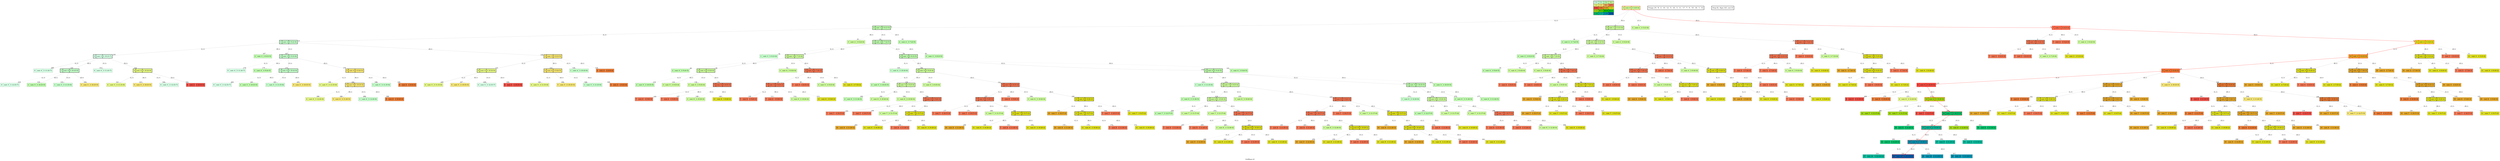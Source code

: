 digraph GrdMaze { label="GrdMaze-v0" nodesep=1 ranksep="1.2" node [shape=record penwidth=2] edge [arrowsize=0.7] 
subgraph MAP {label=Map;map [shape=plaintext label=<<table border="1" cellpadding="5" cellspacing="0" cellborder="1"><tr><td bgcolor="0.39803922 0.15947579 0.99679532 1.        ">C:0</td><td bgcolor="0.35098039 0.23194764 0.99315867 1.        ">C:1</td><td bgcolor="0.29607843 0.31486959 0.98720184 1.        ">C:2</td><td bgcolor="0.24901961 0.38410575 0.98063477 1.        ">S:3</td></tr><tr><td bgcolor="0.19411765 0.46220388 0.97128103 1.        ">C:4</td><td bgcolor="0.14705882 0.52643216 0.96182564 1.        ">C:5</td><td bgcolor="0.09215686 0.59770746 0.94913494 1.        ">W:6</td><td bgcolor="0.0372549  0.66454018 0.93467977 1.        ">C:7</td></tr><tr><td bgcolor="0.00980392 0.71791192 0.92090552 1.        ">C:8</td><td bgcolor="0.06470588 0.77520398 0.9032472  1.        ">C:9</td><td bgcolor="0.11176471 0.81974048 0.88677369 1.        ">C:10</td><td bgcolor="0.16666667 0.8660254  0.8660254  1.        ">C:11</td></tr><tr><td bgcolor="0.21372549 0.9005867  0.84695821 1.        ">C:12</td><td bgcolor="0.26862745 0.93467977 0.82325295 1.        ">W:13</td><td bgcolor="0.32352941 0.96182564 0.79801723 1.        ">W:14</td><td bgcolor="0.37058824 0.97940977 0.77520398 1.        ">W:15</td></tr><tr><td bgcolor="0.4254902  0.99315867 0.74725253 1.        ">C:16</td><td bgcolor="0.47254902 0.99907048 0.72218645 1.        ">C:17</td><td bgcolor="0.52745098 0.99907048 0.69169844 1.        ">C:18</td><td bgcolor="0.5745098  0.99315867 0.66454018 1.        ">G:19</td></tr></table>>]} 
"0_3" [label="<f0>3 |<f1> cost: 0 |<f2> f: 4 (0+4)", style=filled color=grey fillcolor="0.24901961 0.38410575 0.98063477 1.        "];  
"0_3" [label="<f0>3 |<f1> cost: 0 |<f2> f: 4 (0+4)", style=filled color=black color=red fillcolor="0.24901961 0.38410575 0.98063477 1.        "];  "0_3.2-0" [label="<f0>2 |<f1> cost: 1 |<f2> f: 6 (1+5)", style=filled color=grey fillcolor="0.29607843 0.31486959 0.98720184 1.        "];   "0_3" -> "0_3.2-0" [label="(L,1)" headlabel=" 1 " style="" color=grey ];  "0_fr" [label="Fringe: []" shape=box];
"0_3.3-1" [label="<f0>3 |<f1> cost: 1 |<f2> f: 5 (1+4)", style=filled color=grey fillcolor="0.24901961 0.38410575 0.98063477 1.        "];   "0_3" -> "0_3.3-1" [label="(R,1)" headlabel=" 2 " style="" color=grey ];  "0_fr" [label="Fringe: ['2']" shape=box];
"0_3.3-2" [label="<f0>3 |<f1> cost: 1 |<f2> f: 5 (1+4)", style=filled color=grey fillcolor="0.24901961 0.38410575 0.98063477 1.        "];   "0_3" -> "0_3.3-2" [label="(U,1)" headlabel=" 4 " style="dashed" color=grey ];  "0_fr" [label="Fringe: ['2', '3']" shape=box];
"0_3.7-3" [label="<f0>7 |<f1> cost: 1 |<f2> f: 4 (1+3)", style=filled color=grey color=red fillcolor="0.0372549  0.66454018 0.93467977 1.        "];   "0_3" -> "0_3.7-3" [label="(D,1)" headlabel=" 4 " style="" color=grey color=red ];  "0_fr" [label="Fringe: ['2', '3']" shape=box];
"0_3.7-3" [label="<f0>7 |<f1> cost: 1 |<f2> f: 4 (1+3)", style=filled color=black color=red fillcolor="0.0372549  0.66454018 0.93467977 1.        "];  "0_3.7.7-0" [label="<f0>7 |<f1> cost: 2 |<f2> f: 5 (2+3)", style=filled color=grey fillcolor="0.0372549  0.66454018 0.93467977 1.        "];   "0_3.7-3" -> "0_3.7.7-0" [label="(L,1)" headlabel=" 5 " style="" color=grey ];  "0_fr" [label="Fringe: ['2', '3']" shape=box];
"0_3.7.7-1" [label="<f0>7 |<f1> cost: 2 |<f2> f: 5 (2+3)", style=filled color=grey fillcolor="0.0372549  0.66454018 0.93467977 1.        "];   "0_3.7-3" -> "0_3.7.7-1" [label="(R,1)" headlabel=" 7 " style="dashed" color=grey ];  "0_fr" [label="Fringe: ['2', '3', '7']" shape=box];
"0_3.7.3-2" [label="<f0>3 |<f1> cost: 2 |<f2> f: 6 (2+4)", style=filled color=grey fillcolor="0.24901961 0.38410575 0.98063477 1.        "];   "0_3.7-3" -> "0_3.7.3-2" [label="(U,1)" headlabel=" 8 " style="dashed" color=grey ];  "0_fr" [label="Fringe: ['2', '3', '7']" shape=box];
"0_3.7.11-3" [label="<f0>11 |<f1> cost: 2 |<f2> f: 4 (2+2)", style=filled color=grey color=red fillcolor="0.16666667 0.8660254  0.8660254  1.        "];   "0_3.7-3" -> "0_3.7.11-3" [label="(D,1)" headlabel=" 8 " style="" color=grey color=red ];  "0_fr" [label="Fringe: ['2', '3', '7']" shape=box];
"0_3.7.11-3" [label="<f0>11 |<f1> cost: 2 |<f2> f: 4 (2+2)", style=filled color=black color=red fillcolor="0.16666667 0.8660254  0.8660254  1.        "];  "0_3.7.11.10-0" [label="<f0>10 |<f1> cost: 3 |<f2> f: 6 (3+3)", style=filled color=grey color=red fillcolor="0.11176471 0.81974048 0.88677369 1.        "];   "0_3.7.11-3" -> "0_3.7.11.10-0" [label="(L,1)" headlabel=" 9 " style="" color=grey color=red ];  "0_fr" [label="Fringe: ['2', '3', '7']" shape=box];
"0_3.7.11.11-1" [label="<f0>11 |<f1> cost: 3 |<f2> f: 5 (3+2)", style=filled color=grey fillcolor="0.16666667 0.8660254  0.8660254  1.        "];   "0_3.7.11-3" -> "0_3.7.11.11-1" [label="(R,1)" headlabel=" 10 " style="" color=grey ];  "0_fr" [label="Fringe: ['2', '3', '7', '10']" shape=box];
"0_3.7.11.7-2" [label="<f0>7 |<f1> cost: 3 |<f2> f: 6 (3+3)", style=filled color=grey fillcolor="0.0372549  0.66454018 0.93467977 1.        "];   "0_3.7.11-3" -> "0_3.7.11.7-2" [label="(U,1)" headlabel=" 12 " style="dashed" color=grey ];  "0_fr" [label="Fringe: ['2', '3', '7', '10', '11']" shape=box];
"0_3.7.11.11-3" [label="<f0>11 |<f1> cost: 3 |<f2> f: 5 (3+2)", style=filled color=grey fillcolor="0.16666667 0.8660254  0.8660254  1.        "];   "0_3.7.11-3" -> "0_3.7.11.11-3" [label="(D,1)" headlabel=" 13 " style="dashed" color=grey ];  "0_fr" [label="Fringe: ['2', '3', '7', '10', '11']" shape=box];
"0_3.7.7-0" [label="<f0>7 |<f1> cost: 2 |<f2> f: 5 (2+3)", style=filled color=black fillcolor="0.0372549  0.66454018 0.93467977 1.        "];  "0_3.7.7.7-0" [label="<f0>7 |<f1> cost: 3 |<f2> f: 6 (3+3)", style=filled color=grey fillcolor="0.0372549  0.66454018 0.93467977 1.        "];   "0_3.7.7-0" -> "0_3.7.7.7-0" [label="(L,1)" headlabel=" 13 " style="" color=grey ];  "0_fr" [label="Fringe: ['2', '3', '10', '11']" shape=box];
"0_3.7.7.7-1" [label="<f0>7 |<f1> cost: 3 |<f2> f: 6 (3+3)", style=filled color=grey fillcolor="0.0372549  0.66454018 0.93467977 1.        "];   "0_3.7.7-0" -> "0_3.7.7.7-1" [label="(R,1)" headlabel=" 15 " style="dashed" color=grey ];  "0_fr" [label="Fringe: ['2', '3', '10', '11', '7']" shape=box];
"0_3.7.7.3-2" [label="<f0>3 |<f1> cost: 3 |<f2> f: 7 (3+4)", style=filled color=grey fillcolor="0.24901961 0.38410575 0.98063477 1.        "];   "0_3.7.7-0" -> "0_3.7.7.3-2" [label="(U,1)" headlabel=" 16 " style="dashed" color=grey ];  "0_fr" [label="Fringe: ['2', '3', '10', '11', '7']" shape=box];
"0_3.7.7.11-3" [label="<f0>11 |<f1> cost: 3 |<f2> f: 5 (3+2)", style=filled color=grey fillcolor="0.16666667 0.8660254  0.8660254  1.        "];   "0_3.7.7-0" -> "0_3.7.7.11-3" [label="(D,1)" headlabel=" 17 " style="dashed" color=grey ];  "0_fr" [label="Fringe: ['2', '3', '10', '11', '7']" shape=box];
"0_3.3.2-0" [label="<f0>2 |<f1> cost: 2 |<f2> f: 7 (2+5)", style=filled color=grey fillcolor="0.29607843 0.31486959 0.98720184 1.        "];   "0_3.3-1" -> "0_3.3.2-0" [label="(L,1)" headlabel=" 18 " style="dashed" color=grey ];  "0_fr" [label="Fringe: ['2', '10', '11', '7']" shape=box];
"0_3.3-1" [label="<f0>3 |<f1> cost: 1 |<f2> f: 5 (1+4)", style=filled color=black fillcolor="0.24901961 0.38410575 0.98063477 1.        "];  "0_3.3.3-1" [label="<f0>3 |<f1> cost: 2 |<f2> f: 6 (2+4)", style=filled color=grey fillcolor="0.24901961 0.38410575 0.98063477 1.        "];   "0_3.3-1" -> "0_3.3.3-1" [label="(R,1)" headlabel=" 18 " style="" color=grey ];  "0_fr" [label="Fringe: ['2', '10', '11', '7']" shape=box];
"0_3.3.3-2" [label="<f0>3 |<f1> cost: 2 |<f2> f: 6 (2+4)", style=filled color=grey fillcolor="0.24901961 0.38410575 0.98063477 1.        "];   "0_3.3-1" -> "0_3.3.3-2" [label="(U,1)" headlabel=" 20 " style="dashed" color=grey ];  "0_fr" [label="Fringe: ['2', '10', '11', '7', '3']" shape=box];
"0_3.3.7-3" [label="<f0>7 |<f1> cost: 2 |<f2> f: 5 (2+3)", style=filled color=grey fillcolor="0.0372549  0.66454018 0.93467977 1.        "];   "0_3.3-1" -> "0_3.3.7-3" [label="(D,1)" headlabel=" 20 " style="" color=grey ];  "0_fr" [label="Fringe: ['2', '10', '11', '7', '3']" shape=box];
"0_3.7.11.11.10-0" [label="<f0>10 |<f1> cost: 4 |<f2> f: 7 (4+3)", style=filled color=grey fillcolor="0.11176471 0.81974048 0.88677369 1.        "];   "0_3.7.11.11-1" -> "0_3.7.11.11.10-0" [label="(L,1)" headlabel=" 22 " style="dashed" color=grey ];  "0_fr" [label="Fringe: ['2', '10', '7', '3']" shape=box];
"0_3.7.11.11-1" [label="<f0>11 |<f1> cost: 3 |<f2> f: 5 (3+2)", style=filled color=black fillcolor="0.16666667 0.8660254  0.8660254  1.        "];  "0_3.7.11.11.11-1" [label="<f0>11 |<f1> cost: 4 |<f2> f: 6 (4+2)", style=filled color=grey fillcolor="0.16666667 0.8660254  0.8660254  1.        "];   "0_3.7.11.11-1" -> "0_3.7.11.11.11-1" [label="(R,1)" headlabel=" 22 " style="" color=grey ];  "0_fr" [label="Fringe: ['2', '10', '7', '3']" shape=box];
"0_3.7.11.11.7-2" [label="<f0>7 |<f1> cost: 4 |<f2> f: 7 (4+3)", style=filled color=grey fillcolor="0.0372549  0.66454018 0.93467977 1.        "];   "0_3.7.11.11-1" -> "0_3.7.11.11.7-2" [label="(U,1)" headlabel=" 24 " style="dashed" color=grey ];  "0_fr" [label="Fringe: ['2', '10', '7', '3', '11']" shape=box];
"0_3.7.11.11.11-3" [label="<f0>11 |<f1> cost: 4 |<f2> f: 6 (4+2)", style=filled color=grey fillcolor="0.16666667 0.8660254  0.8660254  1.        "];   "0_3.7.11.11-1" -> "0_3.7.11.11.11-3" [label="(D,1)" headlabel=" 25 " style="dashed" color=grey ];  "0_fr" [label="Fringe: ['2', '10', '7', '3', '11']" shape=box];
"0_3.3.7-3" [label="<f0>7 |<f1> cost: 2 |<f2> f: 5 (2+3)", style=filled color=black fillcolor="0.0372549  0.66454018 0.93467977 1.        "];  "0_3.3.7.7-0" [label="<f0>7 |<f1> cost: 3 |<f2> f: 6 (3+3)", style=filled color=grey fillcolor="0.0372549  0.66454018 0.93467977 1.        "];   "0_3.3.7-3" -> "0_3.3.7.7-0" [label="(L,1)" headlabel=" 25 " style="" color=grey ];  "0_fr" [label="Fringe: ['2', '10', '3', '11']" shape=box];
"0_3.3.7.7-1" [label="<f0>7 |<f1> cost: 3 |<f2> f: 6 (3+3)", style=filled color=grey fillcolor="0.0372549  0.66454018 0.93467977 1.        "];   "0_3.3.7-3" -> "0_3.3.7.7-1" [label="(R,1)" headlabel=" 27 " style="dashed" color=grey ];  "0_fr" [label="Fringe: ['2', '10', '3', '11', '7']" shape=box];
"0_3.3.7.3-2" [label="<f0>3 |<f1> cost: 3 |<f2> f: 7 (3+4)", style=filled color=grey fillcolor="0.24901961 0.38410575 0.98063477 1.        "];   "0_3.3.7-3" -> "0_3.3.7.3-2" [label="(U,1)" headlabel=" 28 " style="dashed" color=grey ];  "0_fr" [label="Fringe: ['2', '10', '3', '11', '7']" shape=box];
"0_3.3.7.11-3" [label="<f0>11 |<f1> cost: 3 |<f2> f: 5 (3+2)", style=filled color=grey fillcolor="0.16666667 0.8660254  0.8660254  1.        "];   "0_3.3.7-3" -> "0_3.3.7.11-3" [label="(D,1)" headlabel=" 28 " style="" color=grey ];  "0_fr" [label="Fringe: ['2', '10', '3', '11', '7']" shape=box];
"0_3.3.7.11.10-0" [label="<f0>10 |<f1> cost: 4 |<f2> f: 7 (4+3)", style=filled color=grey fillcolor="0.11176471 0.81974048 0.88677369 1.        "];   "0_3.3.7.11-3" -> "0_3.3.7.11.10-0" [label="(L,1)" headlabel=" 30 " style="dashed" color=grey ];  "0_fr" [label="Fringe: ['2', '10', '3', '7']" shape=box];
"0_3.3.7.11-3" [label="<f0>11 |<f1> cost: 3 |<f2> f: 5 (3+2)", style=filled color=black fillcolor="0.16666667 0.8660254  0.8660254  1.        "];  "0_3.3.7.11.11-1" [label="<f0>11 |<f1> cost: 4 |<f2> f: 6 (4+2)", style=filled color=grey fillcolor="0.16666667 0.8660254  0.8660254  1.        "];   "0_3.3.7.11-3" -> "0_3.3.7.11.11-1" [label="(R,1)" headlabel=" 30 " style="" color=grey ];  "0_fr" [label="Fringe: ['2', '10', '3', '7']" shape=box];
"0_3.3.7.11.7-2" [label="<f0>7 |<f1> cost: 4 |<f2> f: 7 (4+3)", style=filled color=grey fillcolor="0.0372549  0.66454018 0.93467977 1.        "];   "0_3.3.7.11-3" -> "0_3.3.7.11.7-2" [label="(U,1)" headlabel=" 32 " style="dashed" color=grey ];  "0_fr" [label="Fringe: ['2', '10', '3', '7', '11']" shape=box];
"0_3.3.7.11.11-3" [label="<f0>11 |<f1> cost: 4 |<f2> f: 6 (4+2)", style=filled color=grey fillcolor="0.16666667 0.8660254  0.8660254  1.        "];   "0_3.3.7.11-3" -> "0_3.3.7.11.11-3" [label="(D,1)" headlabel=" 33 " style="dashed" color=grey ];  "0_fr" [label="Fringe: ['2', '10', '3', '7', '11']" shape=box];
"0_3.2-0" [label="<f0>2 |<f1> cost: 1 |<f2> f: 6 (1+5)", style=filled color=black fillcolor="0.29607843 0.31486959 0.98720184 1.        "];  "0_3.2.1-0" [label="<f0>1 |<f1> cost: 2 |<f2> f: 8 (2+6)", style=filled color=grey fillcolor="0.35098039 0.23194764 0.99315867 1.        "];   "0_3.2-0" -> "0_3.2.1-0" [label="(L,1)" headlabel=" 33 " style="" color=grey ];  "0_fr" [label="Fringe: ['10', '3', '7', '11']" shape=box];
"0_3.2.3-1" [label="<f0>3 |<f1> cost: 2 |<f2> f: 6 (2+4)", style=filled color=grey fillcolor="0.24901961 0.38410575 0.98063477 1.        "];   "0_3.2-0" -> "0_3.2.3-1" [label="(R,1)" headlabel=" 35 " style="dashed" color=grey ];  "0_fr" [label="Fringe: ['10', '3', '7', '11', '1']" shape=box];
"0_3.2.2-2" [label="<f0>2 |<f1> cost: 2 |<f2> f: 7 (2+5)", style=filled color=grey fillcolor="0.29607843 0.31486959 0.98720184 1.        "];   "0_3.2-0" -> "0_3.2.2-2" [label="(U,1)" headlabel=" 35 " style="" color=grey ];  "0_fr" [label="Fringe: ['10', '3', '7', '11', '1']" shape=box];
"0_3.2.2-3" [label="<f0>2 |<f1> cost: 2 |<f2> f: 7 (2+5)", style=filled color=grey fillcolor="0.29607843 0.31486959 0.98720184 1.        "];   "0_3.2-0" -> "0_3.2.2-3" [label="(D,1)" headlabel=" 37 " style="dashed" color=grey ];  "0_fr" [label="Fringe: ['10', '3', '7', '11', '1', '2']" shape=box];
"0_3.3.7.7-0" [label="<f0>7 |<f1> cost: 3 |<f2> f: 6 (3+3)", style=filled color=black fillcolor="0.0372549  0.66454018 0.93467977 1.        "];  "0_3.3.7.7.7-0" [label="<f0>7 |<f1> cost: 4 |<f2> f: 7 (4+3)", style=filled color=grey fillcolor="0.0372549  0.66454018 0.93467977 1.        "];   "0_3.3.7.7-0" -> "0_3.3.7.7.7-0" [label="(L,1)" headlabel=" 37 " style="" color=grey ];  "0_fr" [label="Fringe: ['10', '3', '11', '1', '2']" shape=box];
"0_3.3.7.7.7-1" [label="<f0>7 |<f1> cost: 4 |<f2> f: 7 (4+3)", style=filled color=grey fillcolor="0.0372549  0.66454018 0.93467977 1.        "];   "0_3.3.7.7-0" -> "0_3.3.7.7.7-1" [label="(R,1)" headlabel=" 39 " style="dashed" color=grey ];  "0_fr" [label="Fringe: ['10', '3', '11', '1', '2', '7']" shape=box];
"0_3.3.7.7.3-2" [label="<f0>3 |<f1> cost: 4 |<f2> f: 8 (4+4)", style=filled color=grey fillcolor="0.24901961 0.38410575 0.98063477 1.        "];   "0_3.3.7.7-0" -> "0_3.3.7.7.3-2" [label="(U,1)" headlabel=" 40 " style="dashed" color=grey ];  "0_fr" [label="Fringe: ['10', '3', '11', '1', '2', '7']" shape=box];
"0_3.3.7.7.11-3" [label="<f0>11 |<f1> cost: 4 |<f2> f: 6 (4+2)", style=filled color=grey fillcolor="0.16666667 0.8660254  0.8660254  1.        "];   "0_3.3.7.7-0" -> "0_3.3.7.7.11-3" [label="(D,1)" headlabel=" 41 " style="dashed" color=grey ];  "0_fr" [label="Fringe: ['10', '3', '11', '1', '2', '7']" shape=box];
"0_3.3.7.11.11.10-0" [label="<f0>10 |<f1> cost: 5 |<f2> f: 8 (5+3)", style=filled color=grey fillcolor="0.11176471 0.81974048 0.88677369 1.        "];   "0_3.3.7.11.11-1" -> "0_3.3.7.11.11.10-0" [label="(L,1)" headlabel=" 42 " style="dashed" color=grey ];  "0_fr" [label="Fringe: ['10', '3', '1', '2', '7']" shape=box];
"0_3.3.7.11.11-1" [label="<f0>11 |<f1> cost: 4 |<f2> f: 6 (4+2)", style=filled color=black fillcolor="0.16666667 0.8660254  0.8660254  1.        "];  "0_3.3.7.11.11.11-1" [label="<f0>11 |<f1> cost: 5 |<f2> f: 7 (5+2)", style=filled color=grey fillcolor="0.16666667 0.8660254  0.8660254  1.        "];   "0_3.3.7.11.11-1" -> "0_3.3.7.11.11.11-1" [label="(R,1)" headlabel=" 42 " style="" color=grey ];  "0_fr" [label="Fringe: ['10', '3', '1', '2', '7']" shape=box];
"0_3.3.7.11.11.7-2" [label="<f0>7 |<f1> cost: 5 |<f2> f: 8 (5+3)", style=filled color=grey fillcolor="0.0372549  0.66454018 0.93467977 1.        "];   "0_3.3.7.11.11-1" -> "0_3.3.7.11.11.7-2" [label="(U,1)" headlabel=" 44 " style="dashed" color=grey ];  "0_fr" [label="Fringe: ['10', '3', '1', '2', '7', '11']" shape=box];
"0_3.3.7.11.11.11-3" [label="<f0>11 |<f1> cost: 5 |<f2> f: 7 (5+2)", style=filled color=grey fillcolor="0.16666667 0.8660254  0.8660254  1.        "];   "0_3.3.7.11.11-1" -> "0_3.3.7.11.11.11-3" [label="(D,1)" headlabel=" 45 " style="dashed" color=grey ];  "0_fr" [label="Fringe: ['10', '3', '1', '2', '7', '11']" shape=box];
"0_3.7.11.10-0" [label="<f0>10 |<f1> cost: 3 |<f2> f: 6 (3+3)", style=filled color=black color=red fillcolor="0.11176471 0.81974048 0.88677369 1.        "];  "0_3.7.11.10.9-0" [label="<f0>9 |<f1> cost: 4 |<f2> f: 8 (4+4)", style=filled color=grey color=red fillcolor="0.06470588 0.77520398 0.9032472  1.        "];   "0_3.7.11.10-0" -> "0_3.7.11.10.9-0" [label="(L,1)" headlabel=" 45 " style="" color=grey color=red ];  "0_fr" [label="Fringe: ['3', '1', '2', '7', '11']" shape=box];
"0_3.7.11.10.11-1" [label="<f0>11 |<f1> cost: 4 |<f2> f: 6 (4+2)", style=filled color=grey fillcolor="0.16666667 0.8660254  0.8660254  1.        "];   "0_3.7.11.10-0" -> "0_3.7.11.10.11-1" [label="(R,1)" headlabel=" 46 " style="" color=grey ];  "0_fr" [label="Fringe: ['3', '1', '2', '7', '11', '9']" shape=box];
"0_3.7.11.10.10-2" [label="<f0>10 |<f1> cost: 4 |<f2> f: 7 (4+3)", style=filled color=grey fillcolor="0.11176471 0.81974048 0.88677369 1.        "];   "0_3.7.11.10-0" -> "0_3.7.11.10.10-2" [label="(U,1)" headlabel=" 47 " style="" color=grey ];  "0_fr" [label="Fringe: ['3', '1', '2', '7', '11', '9']" shape=box];
"0_3.7.11.10.10-3" [label="<f0>10 |<f1> cost: 4 |<f2> f: 7 (4+3)", style=filled color=grey fillcolor="0.11176471 0.81974048 0.88677369 1.        "];   "0_3.7.11.10-0" -> "0_3.7.11.10.10-3" [label="(D,1)" headlabel=" 49 " style="dashed" color=grey ];  "0_fr" [label="Fringe: ['3', '1', '2', '7', '11', '9', '10']" shape=box];
"0_3.3.3.2-0" [label="<f0>2 |<f1> cost: 3 |<f2> f: 8 (3+5)", style=filled color=grey fillcolor="0.29607843 0.31486959 0.98720184 1.        "];   "0_3.3.3-1" -> "0_3.3.3.2-0" [label="(L,1)" headlabel=" 50 " style="dashed" color=grey ];  "0_fr" [label="Fringe: ['1', '2', '7', '11', '9', '10']" shape=box];
"0_3.3.3-1" [label="<f0>3 |<f1> cost: 2 |<f2> f: 6 (2+4)", style=filled color=black fillcolor="0.24901961 0.38410575 0.98063477 1.        "];  "0_3.3.3.3-1" [label="<f0>3 |<f1> cost: 3 |<f2> f: 7 (3+4)", style=filled color=grey fillcolor="0.24901961 0.38410575 0.98063477 1.        "];   "0_3.3.3-1" -> "0_3.3.3.3-1" [label="(R,1)" headlabel=" 50 " style="" color=grey ];  "0_fr" [label="Fringe: ['1', '2', '7', '11', '9', '10']" shape=box];
"0_3.3.3.3-2" [label="<f0>3 |<f1> cost: 3 |<f2> f: 7 (3+4)", style=filled color=grey fillcolor="0.24901961 0.38410575 0.98063477 1.        "];   "0_3.3.3-1" -> "0_3.3.3.3-2" [label="(U,1)" headlabel=" 52 " style="dashed" color=grey ];  "0_fr" [label="Fringe: ['1', '2', '7', '11', '9', '10', '3']" shape=box];
"0_3.3.3.7-3" [label="<f0>7 |<f1> cost: 3 |<f2> f: 6 (3+3)", style=filled color=grey fillcolor="0.0372549  0.66454018 0.93467977 1.        "];   "0_3.3.3-1" -> "0_3.3.3.7-3" [label="(D,1)" headlabel=" 52 " style="" color=grey ];  "0_fr" [label="Fringe: ['1', '2', '7', '11', '9', '10', '3']" shape=box];
"0_3.7.11.10.11.10-0" [label="<f0>10 |<f1> cost: 5 |<f2> f: 8 (5+3)", style=filled color=grey fillcolor="0.11176471 0.81974048 0.88677369 1.        "];   "0_3.7.11.10.11-1" -> "0_3.7.11.10.11.10-0" [label="(L,1)" headlabel=" 54 " style="dashed" color=grey ];  "0_fr" [label="Fringe: ['1', '2', '7', '9', '10', '3']" shape=box];
"0_3.7.11.10.11-1" [label="<f0>11 |<f1> cost: 4 |<f2> f: 6 (4+2)", style=filled color=black fillcolor="0.16666667 0.8660254  0.8660254  1.        "];  "0_3.7.11.10.11.11-1" [label="<f0>11 |<f1> cost: 5 |<f2> f: 7 (5+2)", style=filled color=grey fillcolor="0.16666667 0.8660254  0.8660254  1.        "];   "0_3.7.11.10.11-1" -> "0_3.7.11.10.11.11-1" [label="(R,1)" headlabel=" 54 " style="" color=grey ];  "0_fr" [label="Fringe: ['1', '2', '7', '9', '10', '3']" shape=box];
"0_3.7.11.10.11.7-2" [label="<f0>7 |<f1> cost: 5 |<f2> f: 8 (5+3)", style=filled color=grey fillcolor="0.0372549  0.66454018 0.93467977 1.        "];   "0_3.7.11.10.11-1" -> "0_3.7.11.10.11.7-2" [label="(U,1)" headlabel=" 56 " style="dashed" color=grey ];  "0_fr" [label="Fringe: ['1', '2', '7', '9', '10', '3', '11']" shape=box];
"0_3.7.11.10.11.11-3" [label="<f0>11 |<f1> cost: 5 |<f2> f: 7 (5+2)", style=filled color=grey fillcolor="0.16666667 0.8660254  0.8660254  1.        "];   "0_3.7.11.10.11-1" -> "0_3.7.11.10.11.11-3" [label="(D,1)" headlabel=" 57 " style="dashed" color=grey ];  "0_fr" [label="Fringe: ['1', '2', '7', '9', '10', '3', '11']" shape=box];
"0_3.3.3.7-3" [label="<f0>7 |<f1> cost: 3 |<f2> f: 6 (3+3)", style=filled color=black fillcolor="0.0372549  0.66454018 0.93467977 1.        "];  "0_3.3.3.7.7-0" [label="<f0>7 |<f1> cost: 4 |<f2> f: 7 (4+3)", style=filled color=grey fillcolor="0.0372549  0.66454018 0.93467977 1.        "];   "0_3.3.3.7-3" -> "0_3.3.3.7.7-0" [label="(L,1)" headlabel=" 57 " style="" color=grey ];  "0_fr" [label="Fringe: ['1', '2', '9', '10', '3', '11']" shape=box];
"0_3.3.3.7.7-1" [label="<f0>7 |<f1> cost: 4 |<f2> f: 7 (4+3)", style=filled color=grey fillcolor="0.0372549  0.66454018 0.93467977 1.        "];   "0_3.3.3.7-3" -> "0_3.3.3.7.7-1" [label="(R,1)" headlabel=" 59 " style="dashed" color=grey ];  "0_fr" [label="Fringe: ['1', '2', '9', '10', '3', '11', '7']" shape=box];
"0_3.3.3.7.3-2" [label="<f0>3 |<f1> cost: 4 |<f2> f: 8 (4+4)", style=filled color=grey fillcolor="0.24901961 0.38410575 0.98063477 1.        "];   "0_3.3.3.7-3" -> "0_3.3.3.7.3-2" [label="(U,1)" headlabel=" 60 " style="dashed" color=grey ];  "0_fr" [label="Fringe: ['1', '2', '9', '10', '3', '11', '7']" shape=box];
"0_3.3.3.7.11-3" [label="<f0>11 |<f1> cost: 4 |<f2> f: 6 (4+2)", style=filled color=grey fillcolor="0.16666667 0.8660254  0.8660254  1.        "];   "0_3.3.3.7-3" -> "0_3.3.3.7.11-3" [label="(D,1)" headlabel=" 60 " style="" color=grey ];  "0_fr" [label="Fringe: ['1', '2', '9', '10', '3', '11', '7']" shape=box];
"0_3.3.3.7.11.10-0" [label="<f0>10 |<f1> cost: 5 |<f2> f: 8 (5+3)", style=filled color=grey fillcolor="0.11176471 0.81974048 0.88677369 1.        "];   "0_3.3.3.7.11-3" -> "0_3.3.3.7.11.10-0" [label="(L,1)" headlabel=" 62 " style="dashed" color=grey ];  "0_fr" [label="Fringe: ['1', '2', '9', '10', '3', '7']" shape=box];
"0_3.3.3.7.11-3" [label="<f0>11 |<f1> cost: 4 |<f2> f: 6 (4+2)", style=filled color=black fillcolor="0.16666667 0.8660254  0.8660254  1.        "];  "0_3.3.3.7.11.11-1" [label="<f0>11 |<f1> cost: 5 |<f2> f: 7 (5+2)", style=filled color=grey fillcolor="0.16666667 0.8660254  0.8660254  1.        "];   "0_3.3.3.7.11-3" -> "0_3.3.3.7.11.11-1" [label="(R,1)" headlabel=" 62 " style="" color=grey ];  "0_fr" [label="Fringe: ['1', '2', '9', '10', '3', '7']" shape=box];
"0_3.3.3.7.11.7-2" [label="<f0>7 |<f1> cost: 5 |<f2> f: 8 (5+3)", style=filled color=grey fillcolor="0.0372549  0.66454018 0.93467977 1.        "];   "0_3.3.3.7.11-3" -> "0_3.3.3.7.11.7-2" [label="(U,1)" headlabel=" 64 " style="dashed" color=grey ];  "0_fr" [label="Fringe: ['1', '2', '9', '10', '3', '7', '11']" shape=box];
"0_3.3.3.7.11.11-3" [label="<f0>11 |<f1> cost: 5 |<f2> f: 7 (5+2)", style=filled color=grey fillcolor="0.16666667 0.8660254  0.8660254  1.        "];   "0_3.3.3.7.11-3" -> "0_3.3.3.7.11.11-3" [label="(D,1)" headlabel=" 65 " style="dashed" color=grey ];  "0_fr" [label="Fringe: ['1', '2', '9', '10', '3', '7', '11']" shape=box];
"0_3.3.3.7.11.11.10-0" [label="<f0>10 |<f1> cost: 6 |<f2> f: 9 (6+3)", style=filled color=grey fillcolor="0.11176471 0.81974048 0.88677369 1.        "];   "0_3.3.3.7.11.11-1" -> "0_3.3.3.7.11.11.10-0" [label="(L,1)" headlabel=" 66 " style="dashed" color=grey ];  "0_fr" [label="Fringe: ['1', '2', '9', '10', '3', '7']" shape=box];
"0_3.3.3.7.11.11-1" [label="<f0>11 |<f1> cost: 5 |<f2> f: 7 (5+2)", style=filled color=black fillcolor="0.16666667 0.8660254  0.8660254  1.        "];  "0_3.3.3.7.11.11.11-1" [label="<f0>11 |<f1> cost: 6 |<f2> f: 8 (6+2)", style=filled color=grey fillcolor="0.16666667 0.8660254  0.8660254  1.        "];   "0_3.3.3.7.11.11-1" -> "0_3.3.3.7.11.11.11-1" [label="(R,1)" headlabel=" 66 " style="" color=grey ];  "0_fr" [label="Fringe: ['1', '2', '9', '10', '3', '7']" shape=box];
"0_3.3.3.7.11.11.7-2" [label="<f0>7 |<f1> cost: 6 |<f2> f: 9 (6+3)", style=filled color=grey fillcolor="0.0372549  0.66454018 0.93467977 1.        "];   "0_3.3.3.7.11.11-1" -> "0_3.3.3.7.11.11.7-2" [label="(U,1)" headlabel=" 68 " style="dashed" color=grey ];  "0_fr" [label="Fringe: ['1', '2', '9', '10', '3', '7', '11']" shape=box];
"0_3.3.3.7.11.11.11-3" [label="<f0>11 |<f1> cost: 6 |<f2> f: 8 (6+2)", style=filled color=grey fillcolor="0.16666667 0.8660254  0.8660254  1.        "];   "0_3.3.3.7.11.11-1" -> "0_3.3.3.7.11.11.11-3" [label="(D,1)" headlabel=" 69 " style="dashed" color=grey ];  "0_fr" [label="Fringe: ['1', '2', '9', '10', '3', '7', '11']" shape=box];
"0_3.3.3.7.7-0" [label="<f0>7 |<f1> cost: 4 |<f2> f: 7 (4+3)", style=filled color=black fillcolor="0.0372549  0.66454018 0.93467977 1.        "];  "0_3.3.3.7.7.7-0" [label="<f0>7 |<f1> cost: 5 |<f2> f: 8 (5+3)", style=filled color=grey fillcolor="0.0372549  0.66454018 0.93467977 1.        "];   "0_3.3.3.7.7-0" -> "0_3.3.3.7.7.7-0" [label="(L,1)" headlabel=" 69 " style="" color=grey ];  "0_fr" [label="Fringe: ['1', '2', '9', '10', '3', '11']" shape=box];
"0_3.3.3.7.7.7-1" [label="<f0>7 |<f1> cost: 5 |<f2> f: 8 (5+3)", style=filled color=grey fillcolor="0.0372549  0.66454018 0.93467977 1.        "];   "0_3.3.3.7.7-0" -> "0_3.3.3.7.7.7-1" [label="(R,1)" headlabel=" 71 " style="dashed" color=grey ];  "0_fr" [label="Fringe: ['1', '2', '9', '10', '3', '11', '7']" shape=box];
"0_3.3.3.7.7.3-2" [label="<f0>3 |<f1> cost: 5 |<f2> f: 9 (5+4)", style=filled color=grey fillcolor="0.24901961 0.38410575 0.98063477 1.        "];   "0_3.3.3.7.7-0" -> "0_3.3.3.7.7.3-2" [label="(U,1)" headlabel=" 72 " style="dashed" color=grey ];  "0_fr" [label="Fringe: ['1', '2', '9', '10', '3', '11', '7']" shape=box];
"0_3.3.3.7.7.11-3" [label="<f0>11 |<f1> cost: 5 |<f2> f: 7 (5+2)", style=filled color=grey fillcolor="0.16666667 0.8660254  0.8660254  1.        "];   "0_3.3.3.7.7-0" -> "0_3.3.3.7.7.11-3" [label="(D,1)" headlabel=" 72 " style="" color=grey ];  "0_fr" [label="Fringe: ['1', '2', '9', '10', '3', '11', '7']" shape=box];
"0_3.3.3.3.2-0" [label="<f0>2 |<f1> cost: 4 |<f2> f: 9 (4+5)", style=filled color=grey fillcolor="0.29607843 0.31486959 0.98720184 1.        "];   "0_3.3.3.3-1" -> "0_3.3.3.3.2-0" [label="(L,1)" headlabel=" 74 " style="dashed" color=grey ];  "0_fr" [label="Fringe: ['1', '2', '9', '10', '11', '7']" shape=box];
"0_3.3.3.3-1" [label="<f0>3 |<f1> cost: 3 |<f2> f: 7 (3+4)", style=filled color=black fillcolor="0.24901961 0.38410575 0.98063477 1.        "];  "0_3.3.3.3.3-1" [label="<f0>3 |<f1> cost: 4 |<f2> f: 8 (4+4)", style=filled color=grey fillcolor="0.24901961 0.38410575 0.98063477 1.        "];   "0_3.3.3.3-1" -> "0_3.3.3.3.3-1" [label="(R,1)" headlabel=" 74 " style="" color=grey ];  "0_fr" [label="Fringe: ['1', '2', '9', '10', '11', '7']" shape=box];
"0_3.3.3.3.3-2" [label="<f0>3 |<f1> cost: 4 |<f2> f: 8 (4+4)", style=filled color=grey fillcolor="0.24901961 0.38410575 0.98063477 1.        "];   "0_3.3.3.3-1" -> "0_3.3.3.3.3-2" [label="(U,1)" headlabel=" 76 " style="dashed" color=grey ];  "0_fr" [label="Fringe: ['1', '2', '9', '10', '11', '7', '3']" shape=box];
"0_3.3.3.3.7-3" [label="<f0>7 |<f1> cost: 4 |<f2> f: 7 (4+3)", style=filled color=grey fillcolor="0.0372549  0.66454018 0.93467977 1.        "];   "0_3.3.3.3-1" -> "0_3.3.3.3.7-3" [label="(D,1)" headlabel=" 76 " style="" color=grey ];  "0_fr" [label="Fringe: ['1', '2', '9', '10', '11', '7', '3']" shape=box];
"0_3.2.2.1-0" [label="<f0>1 |<f1> cost: 3 |<f2> f: 9 (3+6)", style=filled color=grey fillcolor="0.35098039 0.23194764 0.99315867 1.        "];   "0_3.2.2-2" -> "0_3.2.2.1-0" [label="(L,1)" headlabel=" 78 " style="dashed" color=grey ];  "0_fr" [label="Fringe: ['1', '9', '10', '11', '7', '3']" shape=box];
"0_3.2.2-2" [label="<f0>2 |<f1> cost: 2 |<f2> f: 7 (2+5)", style=filled color=black fillcolor="0.29607843 0.31486959 0.98720184 1.        "];  "0_3.2.2.3-1" [label="<f0>3 |<f1> cost: 3 |<f2> f: 7 (3+4)", style=filled color=grey fillcolor="0.24901961 0.38410575 0.98063477 1.        "];   "0_3.2.2-2" -> "0_3.2.2.3-1" [label="(R,1)" headlabel=" 78 " style="" color=grey ];  "0_fr" [label="Fringe: ['1', '9', '10', '11', '7', '3']" shape=box];
"0_3.2.2.2-2" [label="<f0>2 |<f1> cost: 3 |<f2> f: 8 (3+5)", style=filled color=grey fillcolor="0.29607843 0.31486959 0.98720184 1.        "];   "0_3.2.2-2" -> "0_3.2.2.2-2" [label="(U,1)" headlabel=" 79 " style="" color=grey ];  "0_fr" [label="Fringe: ['1', '9', '10', '11', '7', '3']" shape=box];
"0_3.2.2.2-3" [label="<f0>2 |<f1> cost: 3 |<f2> f: 8 (3+5)", style=filled color=grey fillcolor="0.29607843 0.31486959 0.98720184 1.        "];   "0_3.2.2-2" -> "0_3.2.2.2-3" [label="(D,1)" headlabel=" 81 " style="dashed" color=grey ];  "0_fr" [label="Fringe: ['1', '9', '10', '11', '7', '3', '2']" shape=box];
"0_3.3.3.7.7.11.10-0" [label="<f0>10 |<f1> cost: 6 |<f2> f: 9 (6+3)", style=filled color=grey fillcolor="0.11176471 0.81974048 0.88677369 1.        "];   "0_3.3.3.7.7.11-3" -> "0_3.3.3.7.7.11.10-0" [label="(L,1)" headlabel=" 82 " style="dashed" color=grey ];  "0_fr" [label="Fringe: ['1', '9', '10', '7', '3', '2']" shape=box];
"0_3.3.3.7.7.11-3" [label="<f0>11 |<f1> cost: 5 |<f2> f: 7 (5+2)", style=filled color=black fillcolor="0.16666667 0.8660254  0.8660254  1.        "];  "0_3.3.3.7.7.11.11-1" [label="<f0>11 |<f1> cost: 6 |<f2> f: 8 (6+2)", style=filled color=grey fillcolor="0.16666667 0.8660254  0.8660254  1.        "];   "0_3.3.3.7.7.11-3" -> "0_3.3.3.7.7.11.11-1" [label="(R,1)" headlabel=" 82 " style="" color=grey ];  "0_fr" [label="Fringe: ['1', '9', '10', '7', '3', '2']" shape=box];
"0_3.3.3.7.7.11.7-2" [label="<f0>7 |<f1> cost: 6 |<f2> f: 9 (6+3)", style=filled color=grey fillcolor="0.0372549  0.66454018 0.93467977 1.        "];   "0_3.3.3.7.7.11-3" -> "0_3.3.3.7.7.11.7-2" [label="(U,1)" headlabel=" 84 " style="dashed" color=grey ];  "0_fr" [label="Fringe: ['1', '9', '10', '7', '3', '2', '11']" shape=box];
"0_3.3.3.7.7.11.11-3" [label="<f0>11 |<f1> cost: 6 |<f2> f: 8 (6+2)", style=filled color=grey fillcolor="0.16666667 0.8660254  0.8660254  1.        "];   "0_3.3.3.7.7.11-3" -> "0_3.3.3.7.7.11.11-3" [label="(D,1)" headlabel=" 85 " style="dashed" color=grey ];  "0_fr" [label="Fringe: ['1', '9', '10', '7', '3', '2', '11']" shape=box];
"0_3.3.3.3.7-3" [label="<f0>7 |<f1> cost: 4 |<f2> f: 7 (4+3)", style=filled color=black fillcolor="0.0372549  0.66454018 0.93467977 1.        "];  "0_3.3.3.3.7.7-0" [label="<f0>7 |<f1> cost: 5 |<f2> f: 8 (5+3)", style=filled color=grey fillcolor="0.0372549  0.66454018 0.93467977 1.        "];   "0_3.3.3.3.7-3" -> "0_3.3.3.3.7.7-0" [label="(L,1)" headlabel=" 85 " style="" color=grey ];  "0_fr" [label="Fringe: ['1', '9', '10', '3', '2', '11']" shape=box];
"0_3.3.3.3.7.7-1" [label="<f0>7 |<f1> cost: 5 |<f2> f: 8 (5+3)", style=filled color=grey fillcolor="0.0372549  0.66454018 0.93467977 1.        "];   "0_3.3.3.3.7-3" -> "0_3.3.3.3.7.7-1" [label="(R,1)" headlabel=" 87 " style="dashed" color=grey ];  "0_fr" [label="Fringe: ['1', '9', '10', '3', '2', '11', '7']" shape=box];
"0_3.3.3.3.7.3-2" [label="<f0>3 |<f1> cost: 5 |<f2> f: 9 (5+4)", style=filled color=grey fillcolor="0.24901961 0.38410575 0.98063477 1.        "];   "0_3.3.3.3.7-3" -> "0_3.3.3.3.7.3-2" [label="(U,1)" headlabel=" 88 " style="dashed" color=grey ];  "0_fr" [label="Fringe: ['1', '9', '10', '3', '2', '11', '7']" shape=box];
"0_3.3.3.3.7.11-3" [label="<f0>11 |<f1> cost: 5 |<f2> f: 7 (5+2)", style=filled color=grey fillcolor="0.16666667 0.8660254  0.8660254  1.        "];   "0_3.3.3.3.7-3" -> "0_3.3.3.3.7.11-3" [label="(D,1)" headlabel=" 88 " style="" color=grey ];  "0_fr" [label="Fringe: ['1', '9', '10', '3', '2', '11', '7']" shape=box];
"0_3.2.2.3.2-0" [label="<f0>2 |<f1> cost: 4 |<f2> f: 9 (4+5)", style=filled color=grey fillcolor="0.29607843 0.31486959 0.98720184 1.        "];   "0_3.2.2.3-1" -> "0_3.2.2.3.2-0" [label="(L,1)" headlabel=" 90 " style="dashed" color=grey ];  "0_fr" [label="Fringe: ['1', '9', '10', '2', '11', '7']" shape=box];
"0_3.2.2.3-1" [label="<f0>3 |<f1> cost: 3 |<f2> f: 7 (3+4)", style=filled color=black fillcolor="0.24901961 0.38410575 0.98063477 1.        "];  "0_3.2.2.3.3-1" [label="<f0>3 |<f1> cost: 4 |<f2> f: 8 (4+4)", style=filled color=grey fillcolor="0.24901961 0.38410575 0.98063477 1.        "];   "0_3.2.2.3-1" -> "0_3.2.2.3.3-1" [label="(R,1)" headlabel=" 90 " style="" color=grey ];  "0_fr" [label="Fringe: ['1', '9', '10', '2', '11', '7']" shape=box];
"0_3.2.2.3.3-2" [label="<f0>3 |<f1> cost: 4 |<f2> f: 8 (4+4)", style=filled color=grey fillcolor="0.24901961 0.38410575 0.98063477 1.        "];   "0_3.2.2.3-1" -> "0_3.2.2.3.3-2" [label="(U,1)" headlabel=" 92 " style="dashed" color=grey ];  "0_fr" [label="Fringe: ['1', '9', '10', '2', '11', '7', '3']" shape=box];
"0_3.2.2.3.7-3" [label="<f0>7 |<f1> cost: 4 |<f2> f: 7 (4+3)", style=filled color=grey fillcolor="0.0372549  0.66454018 0.93467977 1.        "];   "0_3.2.2.3-1" -> "0_3.2.2.3.7-3" [label="(D,1)" headlabel=" 92 " style="" color=grey ];  "0_fr" [label="Fringe: ['1', '9', '10', '2', '11', '7', '3']" shape=box];
"0_3.7.11.10.10.9-0" [label="<f0>9 |<f1> cost: 5 |<f2> f: 9 (5+4)", style=filled color=grey fillcolor="0.06470588 0.77520398 0.9032472  1.        "];   "0_3.7.11.10.10-2" -> "0_3.7.11.10.10.9-0" [label="(L,1)" headlabel=" 94 " style="dashed" color=grey ];  "0_fr" [label="Fringe: ['1', '9', '2', '11', '7', '3']" shape=box];
"0_3.7.11.10.10.11-1" [label="<f0>11 |<f1> cost: 5 |<f2> f: 7 (5+2)", style=filled color=grey fillcolor="0.16666667 0.8660254  0.8660254  1.        "];   "0_3.7.11.10.10-2" -> "0_3.7.11.10.10.11-1" [label="(R,1)" headlabel=" 95 " style="dashed" color=grey ];  "0_fr" [label="Fringe: ['1', '9', '2', '11', '7', '3']" shape=box];
"0_3.7.11.10.10-2" [label="<f0>10 |<f1> cost: 4 |<f2> f: 7 (4+3)", style=filled color=black fillcolor="0.11176471 0.81974048 0.88677369 1.        "];  "0_3.7.11.10.10.10-2" [label="<f0>10 |<f1> cost: 5 |<f2> f: 8 (5+3)", style=filled color=grey fillcolor="0.11176471 0.81974048 0.88677369 1.        "];   "0_3.7.11.10.10-2" -> "0_3.7.11.10.10.10-2" [label="(U,1)" headlabel=" 95 " style="" color=grey ];  "0_fr" [label="Fringe: ['1', '9', '2', '11', '7', '3']" shape=box];
"0_3.7.11.10.10.10-3" [label="<f0>10 |<f1> cost: 5 |<f2> f: 8 (5+3)", style=filled color=grey fillcolor="0.11176471 0.81974048 0.88677369 1.        "];   "0_3.7.11.10.10-2" -> "0_3.7.11.10.10.10-3" [label="(D,1)" headlabel=" 97 " style="dashed" color=grey ];  "0_fr" [label="Fringe: ['1', '9', '2', '11', '7', '3', '10']" shape=box];
"0_3.2.2.3.7-3" [label="<f0>7 |<f1> cost: 4 |<f2> f: 7 (4+3)", style=filled color=black fillcolor="0.0372549  0.66454018 0.93467977 1.        "];  "0_3.2.2.3.7.7-0" [label="<f0>7 |<f1> cost: 5 |<f2> f: 8 (5+3)", style=filled color=grey fillcolor="0.0372549  0.66454018 0.93467977 1.        "];   "0_3.2.2.3.7-3" -> "0_3.2.2.3.7.7-0" [label="(L,1)" headlabel=" 97 " style="" color=grey ];  "0_fr" [label="Fringe: ['1', '9', '2', '11', '3', '10']" shape=box];
"0_3.2.2.3.7.7-1" [label="<f0>7 |<f1> cost: 5 |<f2> f: 8 (5+3)", style=filled color=grey fillcolor="0.0372549  0.66454018 0.93467977 1.        "];   "0_3.2.2.3.7-3" -> "0_3.2.2.3.7.7-1" [label="(R,1)" headlabel=" 99 " style="dashed" color=grey ];  "0_fr" [label="Fringe: ['1', '9', '2', '11', '3', '10', '7']" shape=box];
"0_3.2.2.3.7.3-2" [label="<f0>3 |<f1> cost: 5 |<f2> f: 9 (5+4)", style=filled color=grey fillcolor="0.24901961 0.38410575 0.98063477 1.        "];   "0_3.2.2.3.7-3" -> "0_3.2.2.3.7.3-2" [label="(U,1)" headlabel=" 100 " style="dashed" color=grey ];  "0_fr" [label="Fringe: ['1', '9', '2', '11', '3', '10', '7']" shape=box];
"0_3.2.2.3.7.11-3" [label="<f0>11 |<f1> cost: 5 |<f2> f: 7 (5+2)", style=filled color=grey fillcolor="0.16666667 0.8660254  0.8660254  1.        "];   "0_3.2.2.3.7-3" -> "0_3.2.2.3.7.11-3" [label="(D,1)" headlabel=" 101 " style="dashed" color=grey ];  "0_fr" [label="Fringe: ['1', '9', '2', '11', '3', '10', '7']" shape=box];
"0_3.3.3.3.7.11.10-0" [label="<f0>10 |<f1> cost: 6 |<f2> f: 9 (6+3)", style=filled color=grey fillcolor="0.11176471 0.81974048 0.88677369 1.        "];   "0_3.3.3.3.7.11-3" -> "0_3.3.3.3.7.11.10-0" [label="(L,1)" headlabel=" 102 " style="dashed" color=grey ];  "0_fr" [label="Fringe: ['1', '9', '2', '3', '10', '7']" shape=box];
"0_3.3.3.3.7.11-3" [label="<f0>11 |<f1> cost: 5 |<f2> f: 7 (5+2)", style=filled color=black fillcolor="0.16666667 0.8660254  0.8660254  1.        "];  "0_3.3.3.3.7.11.11-1" [label="<f0>11 |<f1> cost: 6 |<f2> f: 8 (6+2)", style=filled color=grey fillcolor="0.16666667 0.8660254  0.8660254  1.        "];   "0_3.3.3.3.7.11-3" -> "0_3.3.3.3.7.11.11-1" [label="(R,1)" headlabel=" 102 " style="" color=grey ];  "0_fr" [label="Fringe: ['1', '9', '2', '3', '10', '7']" shape=box];
"0_3.3.3.3.7.11.7-2" [label="<f0>7 |<f1> cost: 6 |<f2> f: 9 (6+3)", style=filled color=grey fillcolor="0.0372549  0.66454018 0.93467977 1.        "];   "0_3.3.3.3.7.11-3" -> "0_3.3.3.3.7.11.7-2" [label="(U,1)" headlabel=" 104 " style="dashed" color=grey ];  "0_fr" [label="Fringe: ['1', '9', '2', '3', '10', '7', '11']" shape=box];
"0_3.3.3.3.7.11.11-3" [label="<f0>11 |<f1> cost: 6 |<f2> f: 8 (6+2)", style=filled color=grey fillcolor="0.16666667 0.8660254  0.8660254  1.        "];   "0_3.3.3.3.7.11-3" -> "0_3.3.3.3.7.11.11-3" [label="(D,1)" headlabel=" 105 " style="dashed" color=grey ];  "0_fr" [label="Fringe: ['1', '9', '2', '3', '10', '7', '11']" shape=box];
"0_3.2.1-0" [label="<f0>1 |<f1> cost: 2 |<f2> f: 8 (2+6)", style=filled color=black fillcolor="0.35098039 0.23194764 0.99315867 1.        "];  "0_3.2.1.0-0" [label="<f0>0 |<f1> cost: 3 |<f2> f: 10 (3+7)", style=filled color=grey fillcolor="0.39803922 0.15947579 0.99679532 1.        "];   "0_3.2.1-0" -> "0_3.2.1.0-0" [label="(L,1)" headlabel=" 105 " style="" color=grey ];  "0_fr" [label="Fringe: ['9', '2', '3', '10', '7', '11']" shape=box];
"0_3.2.1.2-1" [label="<f0>2 |<f1> cost: 3 |<f2> f: 8 (3+5)", style=filled color=grey fillcolor="0.29607843 0.31486959 0.98720184 1.        "];   "0_3.2.1-0" -> "0_3.2.1.2-1" [label="(R,1)" headlabel=" 107 " style="dashed" color=grey ];  "0_fr" [label="Fringe: ['9', '2', '3', '10', '7', '11', '0']" shape=box];
"0_3.2.1.1-2" [label="<f0>1 |<f1> cost: 3 |<f2> f: 9 (3+6)", style=filled color=grey fillcolor="0.35098039 0.23194764 0.99315867 1.        "];   "0_3.2.1-0" -> "0_3.2.1.1-2" [label="(U,1)" headlabel=" 107 " style="" color=grey ];  "0_fr" [label="Fringe: ['9', '2', '3', '10', '7', '11', '0']" shape=box];
"0_3.2.1.5-3" [label="<f0>5 |<f1> cost: 3 |<f2> f: 8 (3+5)", style=filled color=grey fillcolor="0.14705882 0.52643216 0.96182564 1.        "];   "0_3.2.1-0" -> "0_3.2.1.5-3" [label="(D,1)" headlabel=" 108 " style="" color=grey ];  "0_fr" [label="Fringe: ['9', '2', '3', '10', '7', '11', '0', '1']" shape=box];
"0_3.2.2.3.7.7-0" [label="<f0>7 |<f1> cost: 5 |<f2> f: 8 (5+3)", style=filled color=black fillcolor="0.0372549  0.66454018 0.93467977 1.        "];  "0_3.2.2.3.7.7.7-0" [label="<f0>7 |<f1> cost: 6 |<f2> f: 9 (6+3)", style=filled color=grey fillcolor="0.0372549  0.66454018 0.93467977 1.        "];   "0_3.2.2.3.7.7-0" -> "0_3.2.2.3.7.7.7-0" [label="(L,1)" headlabel=" 109 " style="" color=grey ];  "0_fr" [label="Fringe: ['9', '2', '3', '10', '11', '0', '1', '5']" shape=box];
"0_3.2.2.3.7.7.7-1" [label="<f0>7 |<f1> cost: 6 |<f2> f: 9 (6+3)", style=filled color=grey fillcolor="0.0372549  0.66454018 0.93467977 1.        "];   "0_3.2.2.3.7.7-0" -> "0_3.2.2.3.7.7.7-1" [label="(R,1)" headlabel=" 111 " style="dashed" color=grey ];  "0_fr" [label="Fringe: ['9', '2', '3', '10', '11', '0', '1', '5', '7']" shape=box];
"0_3.2.2.3.7.7.3-2" [label="<f0>3 |<f1> cost: 6 |<f2> f: 10 (6+4)", style=filled color=grey fillcolor="0.24901961 0.38410575 0.98063477 1.        "];   "0_3.2.2.3.7.7-0" -> "0_3.2.2.3.7.7.3-2" [label="(U,1)" headlabel=" 112 " style="dashed" color=grey ];  "0_fr" [label="Fringe: ['9', '2', '3', '10', '11', '0', '1', '5', '7']" shape=box];
"0_3.2.2.3.7.7.11-3" [label="<f0>11 |<f1> cost: 6 |<f2> f: 8 (6+2)", style=filled color=grey fillcolor="0.16666667 0.8660254  0.8660254  1.        "];   "0_3.2.2.3.7.7-0" -> "0_3.2.2.3.7.7.11-3" [label="(D,1)" headlabel=" 113 " style="dashed" color=grey ];  "0_fr" [label="Fringe: ['9', '2', '3', '10', '11', '0', '1', '5', '7']" shape=box];
"0_3.3.3.3.7.11.11.10-0" [label="<f0>10 |<f1> cost: 7 |<f2> f: 10 (7+3)", style=filled color=grey fillcolor="0.11176471 0.81974048 0.88677369 1.        "];   "0_3.3.3.3.7.11.11-1" -> "0_3.3.3.3.7.11.11.10-0" [label="(L,1)" headlabel=" 114 " style="dashed" color=grey ];  "0_fr" [label="Fringe: ['9', '2', '3', '10', '0', '1', '5', '7']" shape=box];
"0_3.3.3.3.7.11.11-1" [label="<f0>11 |<f1> cost: 6 |<f2> f: 8 (6+2)", style=filled color=black fillcolor="0.16666667 0.8660254  0.8660254  1.        "];  "0_3.3.3.3.7.11.11.11-1" [label="<f0>11 |<f1> cost: 7 |<f2> f: 9 (7+2)", style=filled color=grey fillcolor="0.16666667 0.8660254  0.8660254  1.        "];   "0_3.3.3.3.7.11.11-1" -> "0_3.3.3.3.7.11.11.11-1" [label="(R,1)" headlabel=" 114 " style="" color=grey ];  "0_fr" [label="Fringe: ['9', '2', '3', '10', '0', '1', '5', '7']" shape=box];
"0_3.3.3.3.7.11.11.7-2" [label="<f0>7 |<f1> cost: 7 |<f2> f: 10 (7+3)", style=filled color=grey fillcolor="0.0372549  0.66454018 0.93467977 1.        "];   "0_3.3.3.3.7.11.11-1" -> "0_3.3.3.3.7.11.11.7-2" [label="(U,1)" headlabel=" 116 " style="dashed" color=grey ];  "0_fr" [label="Fringe: ['9', '2', '3', '10', '0', '1', '5', '7', '11']" shape=box];
"0_3.3.3.3.7.11.11.11-3" [label="<f0>11 |<f1> cost: 7 |<f2> f: 9 (7+2)", style=filled color=grey fillcolor="0.16666667 0.8660254  0.8660254  1.        "];   "0_3.3.3.3.7.11.11-1" -> "0_3.3.3.3.7.11.11.11-3" [label="(D,1)" headlabel=" 117 " style="dashed" color=grey ];  "0_fr" [label="Fringe: ['9', '2', '3', '10', '0', '1', '5', '7', '11']" shape=box];
"0_3.7.11.10.10.10.9-0" [label="<f0>9 |<f1> cost: 6 |<f2> f: 10 (6+4)", style=filled color=grey fillcolor="0.06470588 0.77520398 0.9032472  1.        "];   "0_3.7.11.10.10.10-2" -> "0_3.7.11.10.10.10.9-0" [label="(L,1)" headlabel=" 118 " style="dashed" color=grey ];  "0_fr" [label="Fringe: ['9', '2', '3', '0', '1', '5', '7', '11']" shape=box];
"0_3.7.11.10.10.10-2" [label="<f0>10 |<f1> cost: 5 |<f2> f: 8 (5+3)", style=filled color=black fillcolor="0.11176471 0.81974048 0.88677369 1.        "];  "0_3.7.11.10.10.10.11-1" [label="<f0>11 |<f1> cost: 6 |<f2> f: 8 (6+2)", style=filled color=grey fillcolor="0.16666667 0.8660254  0.8660254  1.        "];   "0_3.7.11.10.10.10-2" -> "0_3.7.11.10.10.10.11-1" [label="(R,1)" headlabel=" 118 " style="" color=grey ];  "0_fr" [label="Fringe: ['9', '2', '3', '0', '1', '5', '7', '11']" shape=box];
"0_3.7.11.10.10.10.10-2" [label="<f0>10 |<f1> cost: 6 |<f2> f: 9 (6+3)", style=filled color=grey fillcolor="0.11176471 0.81974048 0.88677369 1.        "];   "0_3.7.11.10.10.10-2" -> "0_3.7.11.10.10.10.10-2" [label="(U,1)" headlabel=" 119 " style="" color=grey ];  "0_fr" [label="Fringe: ['9', '2', '3', '0', '1', '5', '7', '11']" shape=box];
"0_3.7.11.10.10.10.10-3" [label="<f0>10 |<f1> cost: 6 |<f2> f: 9 (6+3)", style=filled color=grey fillcolor="0.11176471 0.81974048 0.88677369 1.        "];   "0_3.7.11.10.10.10-2" -> "0_3.7.11.10.10.10.10-3" [label="(D,1)" headlabel=" 121 " style="dashed" color=grey ];  "0_fr" [label="Fringe: ['9', '2', '3', '0', '1', '5', '7', '11', '10']" shape=box];
"0_3.2.1.5-3" [label="<f0>5 |<f1> cost: 3 |<f2> f: 8 (3+5)", style=filled color=black fillcolor="0.14705882 0.52643216 0.96182564 1.        "];  "0_3.2.1.5.4-0" [label="<f0>4 |<f1> cost: 4 |<f2> f: 10 (4+6)", style=filled color=grey fillcolor="0.19411765 0.46220388 0.97128103 1.        "];   "0_3.2.1.5-3" -> "0_3.2.1.5.4-0" [label="(L,1)" headlabel=" 121 " style="" color=grey ];  "0_fr" [label="Fringe: ['9', '2', '3', '0', '1', '7', '11', '10']" shape=box];
"0_3.2.1.5.5-1" [label="<f0>5 |<f1> cost: 4 |<f2> f: 9 (4+5)", style=filled color=grey fillcolor="0.14705882 0.52643216 0.96182564 1.        "];   "0_3.2.1.5-3" -> "0_3.2.1.5.5-1" [label="(R,1)" headlabel=" 122 " style="" color=grey ];  "0_fr" [label="Fringe: ['9', '2', '3', '0', '1', '7', '11', '10', '4']" shape=box];
"0_3.2.1.5.1-2" [label="<f0>1 |<f1> cost: 4 |<f2> f: 10 (4+6)", style=filled color=grey fillcolor="0.35098039 0.23194764 0.99315867 1.        "];   "0_3.2.1.5-3" -> "0_3.2.1.5.1-2" [label="(U,1)" headlabel=" 124 " style="dashed" color=grey ];  "0_fr" [label="Fringe: ['9', '2', '3', '0', '1', '7', '11', '10', '4', '5']" shape=box];
"0_3.2.1.5.9-3" [label="<f0>9 |<f1> cost: 4 |<f2> f: 8 (4+4)", style=filled color=grey fillcolor="0.06470588 0.77520398 0.9032472  1.        "];   "0_3.2.1.5-3" -> "0_3.2.1.5.9-3" [label="(D,1)" headlabel=" 125 " style="dashed" color=grey ];  "0_fr" [label="Fringe: ['9', '2', '3', '0', '1', '7', '11', '10', '4', '5']" shape=box];
"0_3.7.11.10.9-0" [label="<f0>9 |<f1> cost: 4 |<f2> f: 8 (4+4)", style=filled color=black color=red fillcolor="0.06470588 0.77520398 0.9032472  1.        "];  "0_3.7.11.10.9.8-0" [label="<f0>8 |<f1> cost: 5 |<f2> f: 10 (5+5)", style=filled color=grey color=red fillcolor="0.00980392 0.71791192 0.92090552 1.        "];   "0_3.7.11.10.9-0" -> "0_3.7.11.10.9.8-0" [label="(L,1)" headlabel=" 125 " style="" color=grey color=red ];  "0_fr" [label="Fringe: ['2', '3', '0', '1', '7', '11', '10', '4', '5']" shape=box];
"0_3.7.11.10.9.10-1" [label="<f0>10 |<f1> cost: 5 |<f2> f: 8 (5+3)", style=filled color=grey fillcolor="0.11176471 0.81974048 0.88677369 1.        "];   "0_3.7.11.10.9-0" -> "0_3.7.11.10.9.10-1" [label="(R,1)" headlabel=" 126 " style="" color=grey ];  "0_fr" [label="Fringe: ['2', '3', '0', '1', '7', '11', '10', '4', '5', '8']" shape=box];
"0_3.7.11.10.9.5-2" [label="<f0>5 |<f1> cost: 5 |<f2> f: 10 (5+5)", style=filled color=grey fillcolor="0.14705882 0.52643216 0.96182564 1.        "];   "0_3.7.11.10.9-0" -> "0_3.7.11.10.9.5-2" [label="(U,1)" headlabel=" 128 " style="dashed" color=grey ];  "0_fr" [label="Fringe: ['2', '3', '0', '1', '7', '11', '10', '4', '5', '8']" shape=box];
"0_3.7.11.10.9.9-3" [label="<f0>9 |<f1> cost: 5 |<f2> f: 9 (5+4)", style=filled color=grey fillcolor="0.06470588 0.77520398 0.9032472  1.        "];   "0_3.7.11.10.9-0" -> "0_3.7.11.10.9.9-3" [label="(D,1)" headlabel=" 128 " style="" color=grey ];  "0_fr" [label="Fringe: ['2', '3', '0', '1', '7', '11', '10', '4', '5', '8']" shape=box];
"0_3.7.11.10.10.10.11.10-0" [label="<f0>10 |<f1> cost: 7 |<f2> f: 10 (7+3)", style=filled color=grey fillcolor="0.11176471 0.81974048 0.88677369 1.        "];   "0_3.7.11.10.10.10.11-1" -> "0_3.7.11.10.10.10.11.10-0" [label="(L,1)" headlabel=" 130 " style="dashed" color=grey ];  "0_fr" [label="Fringe: ['2', '3', '0', '1', '7', '10', '4', '5', '8', '9']" shape=box];
"0_3.7.11.10.10.10.11-1" [label="<f0>11 |<f1> cost: 6 |<f2> f: 8 (6+2)", style=filled color=black fillcolor="0.16666667 0.8660254  0.8660254  1.        "];  "0_3.7.11.10.10.10.11.11-1" [label="<f0>11 |<f1> cost: 7 |<f2> f: 9 (7+2)", style=filled color=grey fillcolor="0.16666667 0.8660254  0.8660254  1.        "];   "0_3.7.11.10.10.10.11-1" -> "0_3.7.11.10.10.10.11.11-1" [label="(R,1)" headlabel=" 130 " style="" color=grey ];  "0_fr" [label="Fringe: ['2', '3', '0', '1', '7', '10', '4', '5', '8', '9']" shape=box];
"0_3.7.11.10.10.10.11.7-2" [label="<f0>7 |<f1> cost: 7 |<f2> f: 10 (7+3)", style=filled color=grey fillcolor="0.0372549  0.66454018 0.93467977 1.        "];   "0_3.7.11.10.10.10.11-1" -> "0_3.7.11.10.10.10.11.7-2" [label="(U,1)" headlabel=" 132 " style="dashed" color=grey ];  "0_fr" [label="Fringe: ['2', '3', '0', '1', '7', '10', '4', '5', '8', '9', '11']" shape=box];
"0_3.7.11.10.10.10.11.11-3" [label="<f0>11 |<f1> cost: 7 |<f2> f: 9 (7+2)", style=filled color=grey fillcolor="0.16666667 0.8660254  0.8660254  1.        "];   "0_3.7.11.10.10.10.11-1" -> "0_3.7.11.10.10.10.11.11-3" [label="(D,1)" headlabel=" 133 " style="dashed" color=grey ];  "0_fr" [label="Fringe: ['2', '3', '0', '1', '7', '10', '4', '5', '8', '9', '11']" shape=box];
"0_3.2.2.3.3.2-0" [label="<f0>2 |<f1> cost: 5 |<f2> f: 10 (5+5)", style=filled color=grey fillcolor="0.29607843 0.31486959 0.98720184 1.        "];   "0_3.2.2.3.3-1" -> "0_3.2.2.3.3.2-0" [label="(L,1)" headlabel=" 134 " style="dashed" color=grey ];  "0_fr" [label="Fringe: ['2', '0', '1', '7', '10', '4', '5', '8', '9', '11']" shape=box];
"0_3.2.2.3.3-1" [label="<f0>3 |<f1> cost: 4 |<f2> f: 8 (4+4)", style=filled color=black fillcolor="0.24901961 0.38410575 0.98063477 1.        "];  "0_3.2.2.3.3.3-1" [label="<f0>3 |<f1> cost: 5 |<f2> f: 9 (5+4)", style=filled color=grey fillcolor="0.24901961 0.38410575 0.98063477 1.        "];   "0_3.2.2.3.3-1" -> "0_3.2.2.3.3.3-1" [label="(R,1)" headlabel=" 134 " style="" color=grey ];  "0_fr" [label="Fringe: ['2', '0', '1', '7', '10', '4', '5', '8', '9', '11']" shape=box];
"0_3.2.2.3.3.3-2" [label="<f0>3 |<f1> cost: 5 |<f2> f: 9 (5+4)", style=filled color=grey fillcolor="0.24901961 0.38410575 0.98063477 1.        "];   "0_3.2.2.3.3-1" -> "0_3.2.2.3.3.3-2" [label="(U,1)" headlabel=" 136 " style="dashed" color=grey ];  "0_fr" [label="Fringe: ['2', '0', '1', '7', '10', '4', '5', '8', '9', '11', '3']" shape=box];
"0_3.2.2.3.3.7-3" [label="<f0>7 |<f1> cost: 5 |<f2> f: 8 (5+3)", style=filled color=grey fillcolor="0.0372549  0.66454018 0.93467977 1.        "];   "0_3.2.2.3.3-1" -> "0_3.2.2.3.3.7-3" [label="(D,1)" headlabel=" 136 " style="" color=grey ];  "0_fr" [label="Fringe: ['2', '0', '1', '7', '10', '4', '5', '8', '9', '11', '3']" shape=box];
"0_3.2.2.2.1-0" [label="<f0>1 |<f1> cost: 4 |<f2> f: 10 (4+6)", style=filled color=grey fillcolor="0.35098039 0.23194764 0.99315867 1.        "];   "0_3.2.2.2-2" -> "0_3.2.2.2.1-0" [label="(L,1)" headlabel=" 138 " style="dashed" color=grey ];  "0_fr" [label="Fringe: ['0', '1', '7', '10', '4', '5', '8', '9', '11', '3']" shape=box];
"0_3.2.2.2-2" [label="<f0>2 |<f1> cost: 3 |<f2> f: 8 (3+5)", style=filled color=black fillcolor="0.29607843 0.31486959 0.98720184 1.        "];  "0_3.2.2.2.3-1" [label="<f0>3 |<f1> cost: 4 |<f2> f: 8 (4+4)", style=filled color=grey fillcolor="0.24901961 0.38410575 0.98063477 1.        "];   "0_3.2.2.2-2" -> "0_3.2.2.2.3-1" [label="(R,1)" headlabel=" 138 " style="" color=grey ];  "0_fr" [label="Fringe: ['0', '1', '7', '10', '4', '5', '8', '9', '11', '3']" shape=box];
"0_3.2.2.2.2-2" [label="<f0>2 |<f1> cost: 4 |<f2> f: 9 (4+5)", style=filled color=grey fillcolor="0.29607843 0.31486959 0.98720184 1.        "];   "0_3.2.2.2-2" -> "0_3.2.2.2.2-2" [label="(U,1)" headlabel=" 139 " style="" color=grey ];  "0_fr" [label="Fringe: ['0', '1', '7', '10', '4', '5', '8', '9', '11', '3']" shape=box];
"0_3.2.2.2.2-3" [label="<f0>2 |<f1> cost: 4 |<f2> f: 9 (4+5)", style=filled color=grey fillcolor="0.29607843 0.31486959 0.98720184 1.        "];   "0_3.2.2.2-2" -> "0_3.2.2.2.2-3" [label="(D,1)" headlabel=" 141 " style="dashed" color=grey ];  "0_fr" [label="Fringe: ['0', '1', '7', '10', '4', '5', '8', '9', '11', '3', '2']" shape=box];
"0_3.7.11.10.9.10.9-0" [label="<f0>9 |<f1> cost: 6 |<f2> f: 10 (6+4)", style=filled color=grey fillcolor="0.06470588 0.77520398 0.9032472  1.        "];   "0_3.7.11.10.9.10-1" -> "0_3.7.11.10.9.10.9-0" [label="(L,1)" headlabel=" 142 " style="dashed" color=grey ];  "0_fr" [label="Fringe: ['0', '1', '7', '4', '5', '8', '9', '11', '3', '2']" shape=box];
"0_3.7.11.10.9.10-1" [label="<f0>10 |<f1> cost: 5 |<f2> f: 8 (5+3)", style=filled color=black fillcolor="0.11176471 0.81974048 0.88677369 1.        "];  "0_3.7.11.10.9.10.11-1" [label="<f0>11 |<f1> cost: 6 |<f2> f: 8 (6+2)", style=filled color=grey fillcolor="0.16666667 0.8660254  0.8660254  1.        "];   "0_3.7.11.10.9.10-1" -> "0_3.7.11.10.9.10.11-1" [label="(R,1)" headlabel=" 142 " style="" color=grey ];  "0_fr" [label="Fringe: ['0', '1', '7', '4', '5', '8', '9', '11', '3', '2']" shape=box];
"0_3.7.11.10.9.10.10-2" [label="<f0>10 |<f1> cost: 6 |<f2> f: 9 (6+3)", style=filled color=grey fillcolor="0.11176471 0.81974048 0.88677369 1.        "];   "0_3.7.11.10.9.10-1" -> "0_3.7.11.10.9.10.10-2" [label="(U,1)" headlabel=" 143 " style="" color=grey ];  "0_fr" [label="Fringe: ['0', '1', '7', '4', '5', '8', '9', '11', '3', '2']" shape=box];
"0_3.7.11.10.9.10.10-3" [label="<f0>10 |<f1> cost: 6 |<f2> f: 9 (6+3)", style=filled color=grey fillcolor="0.11176471 0.81974048 0.88677369 1.        "];   "0_3.7.11.10.9.10-1" -> "0_3.7.11.10.9.10.10-3" [label="(D,1)" headlabel=" 145 " style="dashed" color=grey ];  "0_fr" [label="Fringe: ['0', '1', '7', '4', '5', '8', '9', '11', '3', '2', '10']" shape=box];
"0_3.2.2.3.3.7-3" [label="<f0>7 |<f1> cost: 5 |<f2> f: 8 (5+3)", style=filled color=black fillcolor="0.0372549  0.66454018 0.93467977 1.        "];  "0_3.2.2.3.3.7.7-0" [label="<f0>7 |<f1> cost: 6 |<f2> f: 9 (6+3)", style=filled color=grey fillcolor="0.0372549  0.66454018 0.93467977 1.        "];   "0_3.2.2.3.3.7-3" -> "0_3.2.2.3.3.7.7-0" [label="(L,1)" headlabel=" 145 " style="" color=grey ];  "0_fr" [label="Fringe: ['0', '1', '4', '5', '8', '9', '11', '3', '2', '10']" shape=box];
"0_3.2.2.3.3.7.7-1" [label="<f0>7 |<f1> cost: 6 |<f2> f: 9 (6+3)", style=filled color=grey fillcolor="0.0372549  0.66454018 0.93467977 1.        "];   "0_3.2.2.3.3.7-3" -> "0_3.2.2.3.3.7.7-1" [label="(R,1)" headlabel=" 147 " style="dashed" color=grey ];  "0_fr" [label="Fringe: ['0', '1', '4', '5', '8', '9', '11', '3', '2', '10', '7']" shape=box];
"0_3.2.2.3.3.7.3-2" [label="<f0>3 |<f1> cost: 6 |<f2> f: 10 (6+4)", style=filled color=grey fillcolor="0.24901961 0.38410575 0.98063477 1.        "];   "0_3.2.2.3.3.7-3" -> "0_3.2.2.3.3.7.3-2" [label="(U,1)" headlabel=" 148 " style="dashed" color=grey ];  "0_fr" [label="Fringe: ['0', '1', '4', '5', '8', '9', '11', '3', '2', '10', '7']" shape=box];
"0_3.2.2.3.3.7.11-3" [label="<f0>11 |<f1> cost: 6 |<f2> f: 8 (6+2)", style=filled color=grey fillcolor="0.16666667 0.8660254  0.8660254  1.        "];   "0_3.2.2.3.3.7-3" -> "0_3.2.2.3.3.7.11-3" [label="(D,1)" headlabel=" 149 " style="dashed" color=grey ];  "0_fr" [label="Fringe: ['0', '1', '4', '5', '8', '9', '11', '3', '2', '10', '7']" shape=box];
"0_3.2.2.2.3.2-0" [label="<f0>2 |<f1> cost: 5 |<f2> f: 10 (5+5)", style=filled color=grey fillcolor="0.29607843 0.31486959 0.98720184 1.        "];   "0_3.2.2.2.3-1" -> "0_3.2.2.2.3.2-0" [label="(L,1)" headlabel=" 150 " style="dashed" color=grey ];  "0_fr" [label="Fringe: ['0', '1', '4', '5', '8', '9', '11', '2', '10', '7']" shape=box];
"0_3.2.2.2.3-1" [label="<f0>3 |<f1> cost: 4 |<f2> f: 8 (4+4)", style=filled color=black fillcolor="0.24901961 0.38410575 0.98063477 1.        "];  "0_3.2.2.2.3.3-1" [label="<f0>3 |<f1> cost: 5 |<f2> f: 9 (5+4)", style=filled color=grey fillcolor="0.24901961 0.38410575 0.98063477 1.        "];   "0_3.2.2.2.3-1" -> "0_3.2.2.2.3.3-1" [label="(R,1)" headlabel=" 150 " style="" color=grey ];  "0_fr" [label="Fringe: ['0', '1', '4', '5', '8', '9', '11', '2', '10', '7']" shape=box];
"0_3.2.2.2.3.3-2" [label="<f0>3 |<f1> cost: 5 |<f2> f: 9 (5+4)", style=filled color=grey fillcolor="0.24901961 0.38410575 0.98063477 1.        "];   "0_3.2.2.2.3-1" -> "0_3.2.2.2.3.3-2" [label="(U,1)" headlabel=" 152 " style="dashed" color=grey ];  "0_fr" [label="Fringe: ['0', '1', '4', '5', '8', '9', '11', '2', '10', '7', '3']" shape=box];
"0_3.2.2.2.3.7-3" [label="<f0>7 |<f1> cost: 5 |<f2> f: 8 (5+3)", style=filled color=grey fillcolor="0.0372549  0.66454018 0.93467977 1.        "];   "0_3.2.2.2.3-1" -> "0_3.2.2.2.3.7-3" [label="(D,1)" headlabel=" 152 " style="" color=grey ];  "0_fr" [label="Fringe: ['0', '1', '4', '5', '8', '9', '11', '2', '10', '7', '3']" shape=box];
"0_3.7.11.10.9.10.11.10-0" [label="<f0>10 |<f1> cost: 7 |<f2> f: 10 (7+3)", style=filled color=grey fillcolor="0.11176471 0.81974048 0.88677369 1.        "];   "0_3.7.11.10.9.10.11-1" -> "0_3.7.11.10.9.10.11.10-0" [label="(L,1)" headlabel=" 154 " style="dashed" color=grey ];  "0_fr" [label="Fringe: ['0', '1', '4', '5', '8', '9', '2', '10', '7', '3']" shape=box];
"0_3.7.11.10.9.10.11-1" [label="<f0>11 |<f1> cost: 6 |<f2> f: 8 (6+2)", style=filled color=black fillcolor="0.16666667 0.8660254  0.8660254  1.        "];  "0_3.7.11.10.9.10.11.11-1" [label="<f0>11 |<f1> cost: 7 |<f2> f: 9 (7+2)", style=filled color=grey fillcolor="0.16666667 0.8660254  0.8660254  1.        "];   "0_3.7.11.10.9.10.11-1" -> "0_3.7.11.10.9.10.11.11-1" [label="(R,1)" headlabel=" 154 " style="" color=grey ];  "0_fr" [label="Fringe: ['0', '1', '4', '5', '8', '9', '2', '10', '7', '3']" shape=box];
"0_3.7.11.10.9.10.11.7-2" [label="<f0>7 |<f1> cost: 7 |<f2> f: 10 (7+3)", style=filled color=grey fillcolor="0.0372549  0.66454018 0.93467977 1.        "];   "0_3.7.11.10.9.10.11-1" -> "0_3.7.11.10.9.10.11.7-2" [label="(U,1)" headlabel=" 156 " style="dashed" color=grey ];  "0_fr" [label="Fringe: ['0', '1', '4', '5', '8', '9', '2', '10', '7', '3', '11']" shape=box];
"0_3.7.11.10.9.10.11.11-3" [label="<f0>11 |<f1> cost: 7 |<f2> f: 9 (7+2)", style=filled color=grey fillcolor="0.16666667 0.8660254  0.8660254  1.        "];   "0_3.7.11.10.9.10.11-1" -> "0_3.7.11.10.9.10.11.11-3" [label="(D,1)" headlabel=" 157 " style="dashed" color=grey ];  "0_fr" [label="Fringe: ['0', '1', '4', '5', '8', '9', '2', '10', '7', '3', '11']" shape=box];
"0_3.2.2.2.3.7-3" [label="<f0>7 |<f1> cost: 5 |<f2> f: 8 (5+3)", style=filled color=black fillcolor="0.0372549  0.66454018 0.93467977 1.        "];  "0_3.2.2.2.3.7.7-0" [label="<f0>7 |<f1> cost: 6 |<f2> f: 9 (6+3)", style=filled color=grey fillcolor="0.0372549  0.66454018 0.93467977 1.        "];   "0_3.2.2.2.3.7-3" -> "0_3.2.2.2.3.7.7-0" [label="(L,1)" headlabel=" 157 " style="" color=grey ];  "0_fr" [label="Fringe: ['0', '1', '4', '5', '8', '9', '2', '10', '3', '11']" shape=box];
"0_3.2.2.2.3.7.7-1" [label="<f0>7 |<f1> cost: 6 |<f2> f: 9 (6+3)", style=filled color=grey fillcolor="0.0372549  0.66454018 0.93467977 1.        "];   "0_3.2.2.2.3.7-3" -> "0_3.2.2.2.3.7.7-1" [label="(R,1)" headlabel=" 159 " style="dashed" color=grey ];  "0_fr" [label="Fringe: ['0', '1', '4', '5', '8', '9', '2', '10', '3', '11', '7']" shape=box];
"0_3.2.2.2.3.7.3-2" [label="<f0>3 |<f1> cost: 6 |<f2> f: 10 (6+4)", style=filled color=grey fillcolor="0.24901961 0.38410575 0.98063477 1.        "];   "0_3.2.2.2.3.7-3" -> "0_3.2.2.2.3.7.3-2" [label="(U,1)" headlabel=" 160 " style="dashed" color=grey ];  "0_fr" [label="Fringe: ['0', '1', '4', '5', '8', '9', '2', '10', '3', '11', '7']" shape=box];
"0_3.2.2.2.3.7.11-3" [label="<f0>11 |<f1> cost: 6 |<f2> f: 8 (6+2)", style=filled color=grey fillcolor="0.16666667 0.8660254  0.8660254  1.        "];   "0_3.2.2.2.3.7-3" -> "0_3.2.2.2.3.7.11-3" [label="(D,1)" headlabel=" 160 " style="" color=grey ];  "0_fr" [label="Fringe: ['0', '1', '4', '5', '8', '9', '2', '10', '3', '11', '7']" shape=box];
"0_3.2.2.2.3.7.11.10-0" [label="<f0>10 |<f1> cost: 7 |<f2> f: 10 (7+3)", style=filled color=grey fillcolor="0.11176471 0.81974048 0.88677369 1.        "];   "0_3.2.2.2.3.7.11-3" -> "0_3.2.2.2.3.7.11.10-0" [label="(L,1)" headlabel=" 162 " style="dashed" color=grey ];  "0_fr" [label="Fringe: ['0', '1', '4', '5', '8', '9', '2', '10', '3', '7']" shape=box];
"0_3.2.2.2.3.7.11-3" [label="<f0>11 |<f1> cost: 6 |<f2> f: 8 (6+2)", style=filled color=black fillcolor="0.16666667 0.8660254  0.8660254  1.        "];  "0_3.2.2.2.3.7.11.11-1" [label="<f0>11 |<f1> cost: 7 |<f2> f: 9 (7+2)", style=filled color=grey fillcolor="0.16666667 0.8660254  0.8660254  1.        "];   "0_3.2.2.2.3.7.11-3" -> "0_3.2.2.2.3.7.11.11-1" [label="(R,1)" headlabel=" 162 " style="" color=grey ];  "0_fr" [label="Fringe: ['0', '1', '4', '5', '8', '9', '2', '10', '3', '7']" shape=box];
"0_3.2.2.2.3.7.11.7-2" [label="<f0>7 |<f1> cost: 7 |<f2> f: 10 (7+3)", style=filled color=grey fillcolor="0.0372549  0.66454018 0.93467977 1.        "];   "0_3.2.2.2.3.7.11-3" -> "0_3.2.2.2.3.7.11.7-2" [label="(U,1)" headlabel=" 164 " style="dashed" color=grey ];  "0_fr" [label="Fringe: ['0', '1', '4', '5', '8', '9', '2', '10', '3', '7', '11']" shape=box];
"0_3.2.2.2.3.7.11.11-3" [label="<f0>11 |<f1> cost: 7 |<f2> f: 9 (7+2)", style=filled color=grey fillcolor="0.16666667 0.8660254  0.8660254  1.        "];   "0_3.2.2.2.3.7.11-3" -> "0_3.2.2.2.3.7.11.11-3" [label="(D,1)" headlabel=" 165 " style="dashed" color=grey ];  "0_fr" [label="Fringe: ['0', '1', '4', '5', '8', '9', '2', '10', '3', '7', '11']" shape=box];
"0_3.2.1.5.5.4-0" [label="<f0>4 |<f1> cost: 5 |<f2> f: 11 (5+6)", style=filled color=grey fillcolor="0.19411765 0.46220388 0.97128103 1.        "];   "0_3.2.1.5.5-1" -> "0_3.2.1.5.5.4-0" [label="(L,1)" headlabel=" 166 " style="dashed" color=grey ];  "0_fr" [label="Fringe: ['0', '1', '4', '8', '9', '2', '10', '3', '7', '11']" shape=box];
"0_3.2.1.5.5-1" [label="<f0>5 |<f1> cost: 4 |<f2> f: 9 (4+5)", style=filled color=black fillcolor="0.14705882 0.52643216 0.96182564 1.        "];  "0_3.2.1.5.5.5-1" [label="<f0>5 |<f1> cost: 5 |<f2> f: 10 (5+5)", style=filled color=grey fillcolor="0.14705882 0.52643216 0.96182564 1.        "];   "0_3.2.1.5.5-1" -> "0_3.2.1.5.5.5-1" [label="(R,1)" headlabel=" 166 " style="" color=grey ];  "0_fr" [label="Fringe: ['0', '1', '4', '8', '9', '2', '10', '3', '7', '11']" shape=box];
"0_3.2.1.5.5.1-2" [label="<f0>1 |<f1> cost: 5 |<f2> f: 11 (5+6)", style=filled color=grey fillcolor="0.35098039 0.23194764 0.99315867 1.        "];   "0_3.2.1.5.5-1" -> "0_3.2.1.5.5.1-2" [label="(U,1)" headlabel=" 168 " style="dashed" color=grey ];  "0_fr" [label="Fringe: ['0', '1', '4', '8', '9', '2', '10', '3', '7', '11', '5']" shape=box];
"0_3.2.1.5.5.9-3" [label="<f0>9 |<f1> cost: 5 |<f2> f: 9 (5+4)", style=filled color=grey fillcolor="0.06470588 0.77520398 0.9032472  1.        "];   "0_3.2.1.5.5-1" -> "0_3.2.1.5.5.9-3" [label="(D,1)" headlabel=" 169 " style="dashed" color=grey ];  "0_fr" [label="Fringe: ['0', '1', '4', '8', '9', '2', '10', '3', '7', '11', '5']" shape=box];
"0_3.2.2.2.3.7.11.11.10-0" [label="<f0>10 |<f1> cost: 8 |<f2> f: 11 (8+3)", style=filled color=grey fillcolor="0.11176471 0.81974048 0.88677369 1.        "];   "0_3.2.2.2.3.7.11.11-1" -> "0_3.2.2.2.3.7.11.11.10-0" [label="(L,1)" headlabel=" 170 " style="dashed" color=grey ];  "0_fr" [label="Fringe: ['0', '1', '4', '8', '9', '2', '10', '3', '7', '5']" shape=box];
"0_3.2.2.2.3.7.11.11-1" [label="<f0>11 |<f1> cost: 7 |<f2> f: 9 (7+2)", style=filled color=black fillcolor="0.16666667 0.8660254  0.8660254  1.        "];  "0_3.2.2.2.3.7.11.11.11-1" [label="<f0>11 |<f1> cost: 8 |<f2> f: 10 (8+2)", style=filled color=grey fillcolor="0.16666667 0.8660254  0.8660254  1.        "];   "0_3.2.2.2.3.7.11.11-1" -> "0_3.2.2.2.3.7.11.11.11-1" [label="(R,1)" headlabel=" 170 " style="" color=grey ];  "0_fr" [label="Fringe: ['0', '1', '4', '8', '9', '2', '10', '3', '7', '5']" shape=box];
"0_3.2.2.2.3.7.11.11.7-2" [label="<f0>7 |<f1> cost: 8 |<f2> f: 11 (8+3)", style=filled color=grey fillcolor="0.0372549  0.66454018 0.93467977 1.        "];   "0_3.2.2.2.3.7.11.11-1" -> "0_3.2.2.2.3.7.11.11.7-2" [label="(U,1)" headlabel=" 172 " style="dashed" color=grey ];  "0_fr" [label="Fringe: ['0', '1', '4', '8', '9', '2', '10', '3', '7', '5', '11']" shape=box];
"0_3.2.2.2.3.7.11.11.11-3" [label="<f0>11 |<f1> cost: 8 |<f2> f: 10 (8+2)", style=filled color=grey fillcolor="0.16666667 0.8660254  0.8660254  1.        "];   "0_3.2.2.2.3.7.11.11-1" -> "0_3.2.2.2.3.7.11.11.11-3" [label="(D,1)" headlabel=" 173 " style="dashed" color=grey ];  "0_fr" [label="Fringe: ['0', '1', '4', '8', '9', '2', '10', '3', '7', '5', '11']" shape=box];
"0_3.2.1.1.0-0" [label="<f0>0 |<f1> cost: 4 |<f2> f: 11 (4+7)", style=filled color=grey fillcolor="0.39803922 0.15947579 0.99679532 1.        "];   "0_3.2.1.1-2" -> "0_3.2.1.1.0-0" [label="(L,1)" headlabel=" 174 " style="dashed" color=grey ];  "0_fr" [label="Fringe: ['0', '4', '8', '9', '2', '10', '3', '7', '5', '11']" shape=box];
"0_3.2.1.1.2-1" [label="<f0>2 |<f1> cost: 4 |<f2> f: 9 (4+5)", style=filled color=grey fillcolor="0.29607843 0.31486959 0.98720184 1.        "];   "0_3.2.1.1-2" -> "0_3.2.1.1.2-1" [label="(R,1)" headlabel=" 175 " style="dashed" color=grey ];  "0_fr" [label="Fringe: ['0', '4', '8', '9', '2', '10', '3', '7', '5', '11']" shape=box];
"0_3.2.1.1-2" [label="<f0>1 |<f1> cost: 3 |<f2> f: 9 (3+6)", style=filled color=black fillcolor="0.35098039 0.23194764 0.99315867 1.        "];  "0_3.2.1.1.1-2" [label="<f0>1 |<f1> cost: 4 |<f2> f: 10 (4+6)", style=filled color=grey fillcolor="0.35098039 0.23194764 0.99315867 1.        "];   "0_3.2.1.1-2" -> "0_3.2.1.1.1-2" [label="(U,1)" headlabel=" 175 " style="" color=grey ];  "0_fr" [label="Fringe: ['0', '4', '8', '9', '2', '10', '3', '7', '5', '11']" shape=box];
"0_3.2.1.1.5-3" [label="<f0>5 |<f1> cost: 4 |<f2> f: 9 (4+5)", style=filled color=grey fillcolor="0.14705882 0.52643216 0.96182564 1.        "];   "0_3.2.1.1-2" -> "0_3.2.1.1.5-3" [label="(D,1)" headlabel=" 176 " style="" color=grey ];  "0_fr" [label="Fringe: ['0', '4', '8', '9', '2', '10', '3', '7', '5', '11', '1']" shape=box];
"0_3.2.2.2.3.7.7-0" [label="<f0>7 |<f1> cost: 6 |<f2> f: 9 (6+3)", style=filled color=black fillcolor="0.0372549  0.66454018 0.93467977 1.        "];  "0_3.2.2.2.3.7.7.7-0" [label="<f0>7 |<f1> cost: 7 |<f2> f: 10 (7+3)", style=filled color=grey fillcolor="0.0372549  0.66454018 0.93467977 1.        "];   "0_3.2.2.2.3.7.7-0" -> "0_3.2.2.2.3.7.7.7-0" [label="(L,1)" headlabel=" 177 " style="" color=grey ];  "0_fr" [label="Fringe: ['0', '4', '8', '9', '2', '10', '3', '5', '11', '1']" shape=box];
"0_3.2.2.2.3.7.7.7-1" [label="<f0>7 |<f1> cost: 7 |<f2> f: 10 (7+3)", style=filled color=grey fillcolor="0.0372549  0.66454018 0.93467977 1.        "];   "0_3.2.2.2.3.7.7-0" -> "0_3.2.2.2.3.7.7.7-1" [label="(R,1)" headlabel=" 179 " style="dashed" color=grey ];  "0_fr" [label="Fringe: ['0', '4', '8', '9', '2', '10', '3', '5', '11', '1', '7']" shape=box];
"0_3.2.2.2.3.7.7.3-2" [label="<f0>3 |<f1> cost: 7 |<f2> f: 11 (7+4)", style=filled color=grey fillcolor="0.24901961 0.38410575 0.98063477 1.        "];   "0_3.2.2.2.3.7.7-0" -> "0_3.2.2.2.3.7.7.3-2" [label="(U,1)" headlabel=" 180 " style="dashed" color=grey ];  "0_fr" [label="Fringe: ['0', '4', '8', '9', '2', '10', '3', '5', '11', '1', '7']" shape=box];
"0_3.2.2.2.3.7.7.11-3" [label="<f0>11 |<f1> cost: 7 |<f2> f: 9 (7+2)", style=filled color=grey fillcolor="0.16666667 0.8660254  0.8660254  1.        "];   "0_3.2.2.2.3.7.7-0" -> "0_3.2.2.2.3.7.7.11-3" [label="(D,1)" headlabel=" 180 " style="" color=grey ];  "0_fr" [label="Fringe: ['0', '4', '8', '9', '2', '10', '3', '5', '11', '1', '7']" shape=box];
"0_3.2.2.2.3.3.2-0" [label="<f0>2 |<f1> cost: 6 |<f2> f: 11 (6+5)", style=filled color=grey fillcolor="0.29607843 0.31486959 0.98720184 1.        "];   "0_3.2.2.2.3.3-1" -> "0_3.2.2.2.3.3.2-0" [label="(L,1)" headlabel=" 182 " style="dashed" color=grey ];  "0_fr" [label="Fringe: ['0', '4', '8', '9', '2', '10', '5', '11', '1', '7']" shape=box];
"0_3.2.2.2.3.3-1" [label="<f0>3 |<f1> cost: 5 |<f2> f: 9 (5+4)", style=filled color=black fillcolor="0.24901961 0.38410575 0.98063477 1.        "];  "0_3.2.2.2.3.3.3-1" [label="<f0>3 |<f1> cost: 6 |<f2> f: 10 (6+4)", style=filled color=grey fillcolor="0.24901961 0.38410575 0.98063477 1.        "];   "0_3.2.2.2.3.3-1" -> "0_3.2.2.2.3.3.3-1" [label="(R,1)" headlabel=" 182 " style="" color=grey ];  "0_fr" [label="Fringe: ['0', '4', '8', '9', '2', '10', '5', '11', '1', '7']" shape=box];
"0_3.2.2.2.3.3.3-2" [label="<f0>3 |<f1> cost: 6 |<f2> f: 10 (6+4)", style=filled color=grey fillcolor="0.24901961 0.38410575 0.98063477 1.        "];   "0_3.2.2.2.3.3-1" -> "0_3.2.2.2.3.3.3-2" [label="(U,1)" headlabel=" 184 " style="dashed" color=grey ];  "0_fr" [label="Fringe: ['0', '4', '8', '9', '2', '10', '5', '11', '1', '7', '3']" shape=box];
"0_3.2.2.2.3.3.7-3" [label="<f0>7 |<f1> cost: 6 |<f2> f: 9 (6+3)", style=filled color=grey fillcolor="0.0372549  0.66454018 0.93467977 1.        "];   "0_3.2.2.2.3.3-1" -> "0_3.2.2.2.3.3.7-3" [label="(D,1)" headlabel=" 184 " style="" color=grey ];  "0_fr" [label="Fringe: ['0', '4', '8', '9', '2', '10', '5', '11', '1', '7', '3']" shape=box];
"0_3.2.1.1.5.4-0" [label="<f0>4 |<f1> cost: 5 |<f2> f: 11 (5+6)", style=filled color=grey fillcolor="0.19411765 0.46220388 0.97128103 1.        "];   "0_3.2.1.1.5-3" -> "0_3.2.1.1.5.4-0" [label="(L,1)" headlabel=" 186 " style="dashed" color=grey ];  "0_fr" [label="Fringe: ['0', '4', '8', '9', '2', '10', '11', '1', '7', '3']" shape=box];
"0_3.2.1.1.5-3" [label="<f0>5 |<f1> cost: 4 |<f2> f: 9 (4+5)", style=filled color=black fillcolor="0.14705882 0.52643216 0.96182564 1.        "];  "0_3.2.1.1.5.5-1" [label="<f0>5 |<f1> cost: 5 |<f2> f: 10 (5+5)", style=filled color=grey fillcolor="0.14705882 0.52643216 0.96182564 1.        "];   "0_3.2.1.1.5-3" -> "0_3.2.1.1.5.5-1" [label="(R,1)" headlabel=" 186 " style="" color=grey ];  "0_fr" [label="Fringe: ['0', '4', '8', '9', '2', '10', '11', '1', '7', '3']" shape=box];
"0_3.2.1.1.5.1-2" [label="<f0>1 |<f1> cost: 5 |<f2> f: 11 (5+6)", style=filled color=grey fillcolor="0.35098039 0.23194764 0.99315867 1.        "];   "0_3.2.1.1.5-3" -> "0_3.2.1.1.5.1-2" [label="(U,1)" headlabel=" 188 " style="dashed" color=grey ];  "0_fr" [label="Fringe: ['0', '4', '8', '9', '2', '10', '11', '1', '7', '3', '5']" shape=box];
"0_3.2.1.1.5.9-3" [label="<f0>9 |<f1> cost: 5 |<f2> f: 9 (5+4)", style=filled color=grey fillcolor="0.06470588 0.77520398 0.9032472  1.        "];   "0_3.2.1.1.5-3" -> "0_3.2.1.1.5.9-3" [label="(D,1)" headlabel=" 189 " style="dashed" color=grey ];  "0_fr" [label="Fringe: ['0', '4', '8', '9', '2', '10', '11', '1', '7', '3', '5']" shape=box];
"0_3.2.2.2.3.7.7.11.10-0" [label="<f0>10 |<f1> cost: 8 |<f2> f: 11 (8+3)", style=filled color=grey fillcolor="0.11176471 0.81974048 0.88677369 1.        "];   "0_3.2.2.2.3.7.7.11-3" -> "0_3.2.2.2.3.7.7.11.10-0" [label="(L,1)" headlabel=" 190 " style="dashed" color=grey ];  "0_fr" [label="Fringe: ['0', '4', '8', '9', '2', '10', '1', '7', '3', '5']" shape=box];
"0_3.2.2.2.3.7.7.11-3" [label="<f0>11 |<f1> cost: 7 |<f2> f: 9 (7+2)", style=filled color=black fillcolor="0.16666667 0.8660254  0.8660254  1.        "];  "0_3.2.2.2.3.7.7.11.11-1" [label="<f0>11 |<f1> cost: 8 |<f2> f: 10 (8+2)", style=filled color=grey fillcolor="0.16666667 0.8660254  0.8660254  1.        "];   "0_3.2.2.2.3.7.7.11-3" -> "0_3.2.2.2.3.7.7.11.11-1" [label="(R,1)" headlabel=" 190 " style="" color=grey ];  "0_fr" [label="Fringe: ['0', '4', '8', '9', '2', '10', '1', '7', '3', '5']" shape=box];
"0_3.2.2.2.3.7.7.11.7-2" [label="<f0>7 |<f1> cost: 8 |<f2> f: 11 (8+3)", style=filled color=grey fillcolor="0.0372549  0.66454018 0.93467977 1.        "];   "0_3.2.2.2.3.7.7.11-3" -> "0_3.2.2.2.3.7.7.11.7-2" [label="(U,1)" headlabel=" 192 " style="dashed" color=grey ];  "0_fr" [label="Fringe: ['0', '4', '8', '9', '2', '10', '1', '7', '3', '5', '11']" shape=box];
"0_3.2.2.2.3.7.7.11.11-3" [label="<f0>11 |<f1> cost: 8 |<f2> f: 10 (8+2)", style=filled color=grey fillcolor="0.16666667 0.8660254  0.8660254  1.        "];   "0_3.2.2.2.3.7.7.11-3" -> "0_3.2.2.2.3.7.7.11.11-3" [label="(D,1)" headlabel=" 193 " style="dashed" color=grey ];  "0_fr" [label="Fringe: ['0', '4', '8', '9', '2', '10', '1', '7', '3', '5', '11']" shape=box];
"0_3.2.2.2.3.3.7-3" [label="<f0>7 |<f1> cost: 6 |<f2> f: 9 (6+3)", style=filled color=black fillcolor="0.0372549  0.66454018 0.93467977 1.        "];  "0_3.2.2.2.3.3.7.7-0" [label="<f0>7 |<f1> cost: 7 |<f2> f: 10 (7+3)", style=filled color=grey fillcolor="0.0372549  0.66454018 0.93467977 1.        "];   "0_3.2.2.2.3.3.7-3" -> "0_3.2.2.2.3.3.7.7-0" [label="(L,1)" headlabel=" 193 " style="" color=grey ];  "0_fr" [label="Fringe: ['0', '4', '8', '9', '2', '10', '1', '3', '5', '11']" shape=box];
"0_3.2.2.2.3.3.7.7-1" [label="<f0>7 |<f1> cost: 7 |<f2> f: 10 (7+3)", style=filled color=grey fillcolor="0.0372549  0.66454018 0.93467977 1.        "];   "0_3.2.2.2.3.3.7-3" -> "0_3.2.2.2.3.3.7.7-1" [label="(R,1)" headlabel=" 195 " style="dashed" color=grey ];  "0_fr" [label="Fringe: ['0', '4', '8', '9', '2', '10', '1', '3', '5', '11', '7']" shape=box];
"0_3.2.2.2.3.3.7.3-2" [label="<f0>3 |<f1> cost: 7 |<f2> f: 11 (7+4)", style=filled color=grey fillcolor="0.24901961 0.38410575 0.98063477 1.        "];   "0_3.2.2.2.3.3.7-3" -> "0_3.2.2.2.3.3.7.3-2" [label="(U,1)" headlabel=" 196 " style="dashed" color=grey ];  "0_fr" [label="Fringe: ['0', '4', '8', '9', '2', '10', '1', '3', '5', '11', '7']" shape=box];
"0_3.2.2.2.3.3.7.11-3" [label="<f0>11 |<f1> cost: 7 |<f2> f: 9 (7+2)", style=filled color=grey fillcolor="0.16666667 0.8660254  0.8660254  1.        "];   "0_3.2.2.2.3.3.7-3" -> "0_3.2.2.2.3.3.7.11-3" [label="(D,1)" headlabel=" 196 " style="" color=grey ];  "0_fr" [label="Fringe: ['0', '4', '8', '9', '2', '10', '1', '3', '5', '11', '7']" shape=box];
"0_3.7.11.10.9.10.10.9-0" [label="<f0>9 |<f1> cost: 7 |<f2> f: 11 (7+4)", style=filled color=grey fillcolor="0.06470588 0.77520398 0.9032472  1.        "];   "0_3.7.11.10.9.10.10-2" -> "0_3.7.11.10.9.10.10.9-0" [label="(L,1)" headlabel=" 198 " style="dashed" color=grey ];  "0_fr" [label="Fringe: ['0', '4', '8', '9', '2', '1', '3', '5', '11', '7']" shape=box];
"0_3.7.11.10.9.10.10.11-1" [label="<f0>11 |<f1> cost: 7 |<f2> f: 9 (7+2)", style=filled color=grey fillcolor="0.16666667 0.8660254  0.8660254  1.        "];   "0_3.7.11.10.9.10.10-2" -> "0_3.7.11.10.9.10.10.11-1" [label="(R,1)" headlabel=" 199 " style="dashed" color=grey ];  "0_fr" [label="Fringe: ['0', '4', '8', '9', '2', '1', '3', '5', '11', '7']" shape=box];
"0_3.7.11.10.9.10.10-2" [label="<f0>10 |<f1> cost: 6 |<f2> f: 9 (6+3)", style=filled color=black fillcolor="0.11176471 0.81974048 0.88677369 1.        "];  "0_3.7.11.10.9.10.10.10-2" [label="<f0>10 |<f1> cost: 7 |<f2> f: 10 (7+3)", style=filled color=grey fillcolor="0.11176471 0.81974048 0.88677369 1.        "];   "0_3.7.11.10.9.10.10-2" -> "0_3.7.11.10.9.10.10.10-2" [label="(U,1)" headlabel=" 199 " style="" color=grey ];  "0_fr" [label="Fringe: ['0', '4', '8', '9', '2', '1', '3', '5', '11', '7']" shape=box];
"0_3.7.11.10.9.10.10.10-3" [label="<f0>10 |<f1> cost: 7 |<f2> f: 10 (7+3)", style=filled color=grey fillcolor="0.11176471 0.81974048 0.88677369 1.        "];   "0_3.7.11.10.9.10.10-2" -> "0_3.7.11.10.9.10.10.10-3" [label="(D,1)" headlabel=" 201 " style="dashed" color=grey ];  "0_fr" [label="Fringe: ['0', '4', '8', '9', '2', '1', '3', '5', '11', '7', '10']" shape=box];
"0_3.2.2.2.3.3.7.11.10-0" [label="<f0>10 |<f1> cost: 8 |<f2> f: 11 (8+3)", style=filled color=grey fillcolor="0.11176471 0.81974048 0.88677369 1.        "];   "0_3.2.2.2.3.3.7.11-3" -> "0_3.2.2.2.3.3.7.11.10-0" [label="(L,1)" headlabel=" 202 " style="dashed" color=grey ];  "0_fr" [label="Fringe: ['0', '4', '8', '9', '2', '1', '3', '5', '7', '10']" shape=box];
"0_3.2.2.2.3.3.7.11-3" [label="<f0>11 |<f1> cost: 7 |<f2> f: 9 (7+2)", style=filled color=black fillcolor="0.16666667 0.8660254  0.8660254  1.        "];  "0_3.2.2.2.3.3.7.11.11-1" [label="<f0>11 |<f1> cost: 8 |<f2> f: 10 (8+2)", style=filled color=grey fillcolor="0.16666667 0.8660254  0.8660254  1.        "];   "0_3.2.2.2.3.3.7.11-3" -> "0_3.2.2.2.3.3.7.11.11-1" [label="(R,1)" headlabel=" 202 " style="" color=grey ];  "0_fr" [label="Fringe: ['0', '4', '8', '9', '2', '1', '3', '5', '7', '10']" shape=box];
"0_3.2.2.2.3.3.7.11.7-2" [label="<f0>7 |<f1> cost: 8 |<f2> f: 11 (8+3)", style=filled color=grey fillcolor="0.0372549  0.66454018 0.93467977 1.        "];   "0_3.2.2.2.3.3.7.11-3" -> "0_3.2.2.2.3.3.7.11.7-2" [label="(U,1)" headlabel=" 204 " style="dashed" color=grey ];  "0_fr" [label="Fringe: ['0', '4', '8', '9', '2', '1', '3', '5', '7', '10', '11']" shape=box];
"0_3.2.2.2.3.3.7.11.11-3" [label="<f0>11 |<f1> cost: 8 |<f2> f: 10 (8+2)", style=filled color=grey fillcolor="0.16666667 0.8660254  0.8660254  1.        "];   "0_3.2.2.2.3.3.7.11-3" -> "0_3.2.2.2.3.3.7.11.11-3" [label="(D,1)" headlabel=" 205 " style="dashed" color=grey ];  "0_fr" [label="Fringe: ['0', '4', '8', '9', '2', '1', '3', '5', '7', '10', '11']" shape=box];
"0_3.7.11.10.9.9.8-0" [label="<f0>8 |<f1> cost: 6 |<f2> f: 11 (6+5)", style=filled color=grey fillcolor="0.00980392 0.71791192 0.92090552 1.        "];   "0_3.7.11.10.9.9-3" -> "0_3.7.11.10.9.9.8-0" [label="(L,1)" headlabel=" 206 " style="dashed" color=grey ];  "0_fr" [label="Fringe: ['0', '4', '8', '2', '1', '3', '5', '7', '10', '11']" shape=box];
"0_3.7.11.10.9.9-3" [label="<f0>9 |<f1> cost: 5 |<f2> f: 9 (5+4)", style=filled color=black fillcolor="0.06470588 0.77520398 0.9032472  1.        "];  "0_3.7.11.10.9.9.10-1" [label="<f0>10 |<f1> cost: 6 |<f2> f: 9 (6+3)", style=filled color=grey fillcolor="0.11176471 0.81974048 0.88677369 1.        "];   "0_3.7.11.10.9.9-3" -> "0_3.7.11.10.9.9.10-1" [label="(R,1)" headlabel=" 206 " style="" color=grey ];  "0_fr" [label="Fringe: ['0', '4', '8', '2', '1', '3', '5', '7', '10', '11']" shape=box];
"0_3.7.11.10.9.9.5-2" [label="<f0>5 |<f1> cost: 6 |<f2> f: 11 (6+5)", style=filled color=grey fillcolor="0.14705882 0.52643216 0.96182564 1.        "];   "0_3.7.11.10.9.9-3" -> "0_3.7.11.10.9.9.5-2" [label="(U,1)" headlabel=" 208 " style="dashed" color=grey ];  "0_fr" [label="Fringe: ['0', '4', '8', '2', '1', '3', '5', '7', '10', '11']" shape=box];
"0_3.7.11.10.9.9.9-3" [label="<f0>9 |<f1> cost: 6 |<f2> f: 10 (6+4)", style=filled color=grey fillcolor="0.06470588 0.77520398 0.9032472  1.        "];   "0_3.7.11.10.9.9-3" -> "0_3.7.11.10.9.9.9-3" [label="(D,1)" headlabel=" 208 " style="" color=grey ];  "0_fr" [label="Fringe: ['0', '4', '8', '2', '1', '3', '5', '7', '10', '11']" shape=box];
"0_3.2.2.2.2.1-0" [label="<f0>1 |<f1> cost: 5 |<f2> f: 11 (5+6)", style=filled color=grey fillcolor="0.35098039 0.23194764 0.99315867 1.        "];   "0_3.2.2.2.2-2" -> "0_3.2.2.2.2.1-0" [label="(L,1)" headlabel=" 210 " style="dashed" color=grey ];  "0_fr" [label="Fringe: ['0', '4', '8', '1', '3', '5', '7', '10', '11', '9']" shape=box];
"0_3.2.2.2.2-2" [label="<f0>2 |<f1> cost: 4 |<f2> f: 9 (4+5)", style=filled color=black fillcolor="0.29607843 0.31486959 0.98720184 1.        "];  "0_3.2.2.2.2.3-1" [label="<f0>3 |<f1> cost: 5 |<f2> f: 9 (5+4)", style=filled color=grey fillcolor="0.24901961 0.38410575 0.98063477 1.        "];   "0_3.2.2.2.2-2" -> "0_3.2.2.2.2.3-1" [label="(R,1)" headlabel=" 210 " style="" color=grey ];  "0_fr" [label="Fringe: ['0', '4', '8', '1', '3', '5', '7', '10', '11', '9']" shape=box];
"0_3.2.2.2.2.2-2" [label="<f0>2 |<f1> cost: 5 |<f2> f: 10 (5+5)", style=filled color=grey fillcolor="0.29607843 0.31486959 0.98720184 1.        "];   "0_3.2.2.2.2-2" -> "0_3.2.2.2.2.2-2" [label="(U,1)" headlabel=" 211 " style="" color=grey ];  "0_fr" [label="Fringe: ['0', '4', '8', '1', '3', '5', '7', '10', '11', '9']" shape=box];
"0_3.2.2.2.2.2-3" [label="<f0>2 |<f1> cost: 5 |<f2> f: 10 (5+5)", style=filled color=grey fillcolor="0.29607843 0.31486959 0.98720184 1.        "];   "0_3.2.2.2.2-2" -> "0_3.2.2.2.2.2-3" [label="(D,1)" headlabel=" 213 " style="dashed" color=grey ];  "0_fr" [label="Fringe: ['0', '4', '8', '1', '3', '5', '7', '10', '11', '9', '2']" shape=box];
"0_3.7.11.10.9.9.10.9-0" [label="<f0>9 |<f1> cost: 7 |<f2> f: 11 (7+4)", style=filled color=grey fillcolor="0.06470588 0.77520398 0.9032472  1.        "];   "0_3.7.11.10.9.9.10-1" -> "0_3.7.11.10.9.9.10.9-0" [label="(L,1)" headlabel=" 214 " style="dashed" color=grey ];  "0_fr" [label="Fringe: ['0', '4', '8', '1', '3', '5', '7', '11', '9', '2']" shape=box];
"0_3.7.11.10.9.9.10-1" [label="<f0>10 |<f1> cost: 6 |<f2> f: 9 (6+3)", style=filled color=black fillcolor="0.11176471 0.81974048 0.88677369 1.        "];  "0_3.7.11.10.9.9.10.11-1" [label="<f0>11 |<f1> cost: 7 |<f2> f: 9 (7+2)", style=filled color=grey fillcolor="0.16666667 0.8660254  0.8660254  1.        "];   "0_3.7.11.10.9.9.10-1" -> "0_3.7.11.10.9.9.10.11-1" [label="(R,1)" headlabel=" 214 " style="" color=grey ];  "0_fr" [label="Fringe: ['0', '4', '8', '1', '3', '5', '7', '11', '9', '2']" shape=box];
"0_3.7.11.10.9.9.10.10-2" [label="<f0>10 |<f1> cost: 7 |<f2> f: 10 (7+3)", style=filled color=grey fillcolor="0.11176471 0.81974048 0.88677369 1.        "];   "0_3.7.11.10.9.9.10-1" -> "0_3.7.11.10.9.9.10.10-2" [label="(U,1)" headlabel=" 215 " style="" color=grey ];  "0_fr" [label="Fringe: ['0', '4', '8', '1', '3', '5', '7', '11', '9', '2']" shape=box];
"0_3.7.11.10.9.9.10.10-3" [label="<f0>10 |<f1> cost: 7 |<f2> f: 10 (7+3)", style=filled color=grey fillcolor="0.11176471 0.81974048 0.88677369 1.        "];   "0_3.7.11.10.9.9.10-1" -> "0_3.7.11.10.9.9.10.10-3" [label="(D,1)" headlabel=" 217 " style="dashed" color=grey ];  "0_fr" [label="Fringe: ['0', '4', '8', '1', '3', '5', '7', '11', '9', '2', '10']" shape=box];
"0_3.2.2.2.2.3.2-0" [label="<f0>2 |<f1> cost: 6 |<f2> f: 11 (6+5)", style=filled color=grey fillcolor="0.29607843 0.31486959 0.98720184 1.        "];   "0_3.2.2.2.2.3-1" -> "0_3.2.2.2.2.3.2-0" [label="(L,1)" headlabel=" 218 " style="dashed" color=grey ];  "0_fr" [label="Fringe: ['0', '4', '8', '1', '5', '7', '11', '9', '2', '10']" shape=box];
"0_3.2.2.2.2.3-1" [label="<f0>3 |<f1> cost: 5 |<f2> f: 9 (5+4)", style=filled color=black fillcolor="0.24901961 0.38410575 0.98063477 1.        "];  "0_3.2.2.2.2.3.3-1" [label="<f0>3 |<f1> cost: 6 |<f2> f: 10 (6+4)", style=filled color=grey fillcolor="0.24901961 0.38410575 0.98063477 1.        "];   "0_3.2.2.2.2.3-1" -> "0_3.2.2.2.2.3.3-1" [label="(R,1)" headlabel=" 218 " style="" color=grey ];  "0_fr" [label="Fringe: ['0', '4', '8', '1', '5', '7', '11', '9', '2', '10']" shape=box];
"0_3.2.2.2.2.3.3-2" [label="<f0>3 |<f1> cost: 6 |<f2> f: 10 (6+4)", style=filled color=grey fillcolor="0.24901961 0.38410575 0.98063477 1.        "];   "0_3.2.2.2.2.3-1" -> "0_3.2.2.2.2.3.3-2" [label="(U,1)" headlabel=" 220 " style="dashed" color=grey ];  "0_fr" [label="Fringe: ['0', '4', '8', '1', '5', '7', '11', '9', '2', '10', '3']" shape=box];
"0_3.2.2.2.2.3.7-3" [label="<f0>7 |<f1> cost: 6 |<f2> f: 9 (6+3)", style=filled color=grey fillcolor="0.0372549  0.66454018 0.93467977 1.        "];   "0_3.2.2.2.2.3-1" -> "0_3.2.2.2.2.3.7-3" [label="(D,1)" headlabel=" 220 " style="" color=grey ];  "0_fr" [label="Fringe: ['0', '4', '8', '1', '5', '7', '11', '9', '2', '10', '3']" shape=box];
"0_3.7.11.10.9.9.10.11.10-0" [label="<f0>10 |<f1> cost: 8 |<f2> f: 11 (8+3)", style=filled color=grey fillcolor="0.11176471 0.81974048 0.88677369 1.        "];   "0_3.7.11.10.9.9.10.11-1" -> "0_3.7.11.10.9.9.10.11.10-0" [label="(L,1)" headlabel=" 222 " style="dashed" color=grey ];  "0_fr" [label="Fringe: ['0', '4', '8', '1', '5', '7', '9', '2', '10', '3']" shape=box];
"0_3.7.11.10.9.9.10.11-1" [label="<f0>11 |<f1> cost: 7 |<f2> f: 9 (7+2)", style=filled color=black fillcolor="0.16666667 0.8660254  0.8660254  1.        "];  "0_3.7.11.10.9.9.10.11.11-1" [label="<f0>11 |<f1> cost: 8 |<f2> f: 10 (8+2)", style=filled color=grey fillcolor="0.16666667 0.8660254  0.8660254  1.        "];   "0_3.7.11.10.9.9.10.11-1" -> "0_3.7.11.10.9.9.10.11.11-1" [label="(R,1)" headlabel=" 222 " style="" color=grey ];  "0_fr" [label="Fringe: ['0', '4', '8', '1', '5', '7', '9', '2', '10', '3']" shape=box];
"0_3.7.11.10.9.9.10.11.7-2" [label="<f0>7 |<f1> cost: 8 |<f2> f: 11 (8+3)", style=filled color=grey fillcolor="0.0372549  0.66454018 0.93467977 1.        "];   "0_3.7.11.10.9.9.10.11-1" -> "0_3.7.11.10.9.9.10.11.7-2" [label="(U,1)" headlabel=" 224 " style="dashed" color=grey ];  "0_fr" [label="Fringe: ['0', '4', '8', '1', '5', '7', '9', '2', '10', '3', '11']" shape=box];
"0_3.7.11.10.9.9.10.11.11-3" [label="<f0>11 |<f1> cost: 8 |<f2> f: 10 (8+2)", style=filled color=grey fillcolor="0.16666667 0.8660254  0.8660254  1.        "];   "0_3.7.11.10.9.9.10.11-1" -> "0_3.7.11.10.9.9.10.11.11-3" [label="(D,1)" headlabel=" 225 " style="dashed" color=grey ];  "0_fr" [label="Fringe: ['0', '4', '8', '1', '5', '7', '9', '2', '10', '3', '11']" shape=box];
"0_3.2.2.2.2.3.7-3" [label="<f0>7 |<f1> cost: 6 |<f2> f: 9 (6+3)", style=filled color=black fillcolor="0.0372549  0.66454018 0.93467977 1.        "];  "0_3.2.2.2.2.3.7.7-0" [label="<f0>7 |<f1> cost: 7 |<f2> f: 10 (7+3)", style=filled color=grey fillcolor="0.0372549  0.66454018 0.93467977 1.        "];   "0_3.2.2.2.2.3.7-3" -> "0_3.2.2.2.2.3.7.7-0" [label="(L,1)" headlabel=" 225 " style="" color=grey ];  "0_fr" [label="Fringe: ['0', '4', '8', '1', '5', '9', '2', '10', '3', '11']" shape=box];
"0_3.2.2.2.2.3.7.7-1" [label="<f0>7 |<f1> cost: 7 |<f2> f: 10 (7+3)", style=filled color=grey fillcolor="0.0372549  0.66454018 0.93467977 1.        "];   "0_3.2.2.2.2.3.7-3" -> "0_3.2.2.2.2.3.7.7-1" [label="(R,1)" headlabel=" 227 " style="dashed" color=grey ];  "0_fr" [label="Fringe: ['0', '4', '8', '1', '5', '9', '2', '10', '3', '11', '7']" shape=box];
"0_3.2.2.2.2.3.7.3-2" [label="<f0>3 |<f1> cost: 7 |<f2> f: 11 (7+4)", style=filled color=grey fillcolor="0.24901961 0.38410575 0.98063477 1.        "];   "0_3.2.2.2.2.3.7-3" -> "0_3.2.2.2.2.3.7.3-2" [label="(U,1)" headlabel=" 228 " style="dashed" color=grey ];  "0_fr" [label="Fringe: ['0', '4', '8', '1', '5', '9', '2', '10', '3', '11', '7']" shape=box];
"0_3.2.2.2.2.3.7.11-3" [label="<f0>11 |<f1> cost: 7 |<f2> f: 9 (7+2)", style=filled color=grey fillcolor="0.16666667 0.8660254  0.8660254  1.        "];   "0_3.2.2.2.2.3.7-3" -> "0_3.2.2.2.2.3.7.11-3" [label="(D,1)" headlabel=" 228 " style="" color=grey ];  "0_fr" [label="Fringe: ['0', '4', '8', '1', '5', '9', '2', '10', '3', '11', '7']" shape=box];
"0_3.2.2.2.2.3.7.11.10-0" [label="<f0>10 |<f1> cost: 8 |<f2> f: 11 (8+3)", style=filled color=grey fillcolor="0.11176471 0.81974048 0.88677369 1.        "];   "0_3.2.2.2.2.3.7.11-3" -> "0_3.2.2.2.2.3.7.11.10-0" [label="(L,1)" headlabel=" 230 " style="dashed" color=grey ];  "0_fr" [label="Fringe: ['0', '4', '8', '1', '5', '9', '2', '10', '3', '7']" shape=box];
"0_3.2.2.2.2.3.7.11-3" [label="<f0>11 |<f1> cost: 7 |<f2> f: 9 (7+2)", style=filled color=black fillcolor="0.16666667 0.8660254  0.8660254  1.        "];  "0_3.2.2.2.2.3.7.11.11-1" [label="<f0>11 |<f1> cost: 8 |<f2> f: 10 (8+2)", style=filled color=grey fillcolor="0.16666667 0.8660254  0.8660254  1.        "];   "0_3.2.2.2.2.3.7.11-3" -> "0_3.2.2.2.2.3.7.11.11-1" [label="(R,1)" headlabel=" 230 " style="" color=grey ];  "0_fr" [label="Fringe: ['0', '4', '8', '1', '5', '9', '2', '10', '3', '7']" shape=box];
"0_3.2.2.2.2.3.7.11.7-2" [label="<f0>7 |<f1> cost: 8 |<f2> f: 11 (8+3)", style=filled color=grey fillcolor="0.0372549  0.66454018 0.93467977 1.        "];   "0_3.2.2.2.2.3.7.11-3" -> "0_3.2.2.2.2.3.7.11.7-2" [label="(U,1)" headlabel=" 232 " style="dashed" color=grey ];  "0_fr" [label="Fringe: ['0', '4', '8', '1', '5', '9', '2', '10', '3', '7', '11']" shape=box];
"0_3.2.2.2.2.3.7.11.11-3" [label="<f0>11 |<f1> cost: 8 |<f2> f: 10 (8+2)", style=filled color=grey fillcolor="0.16666667 0.8660254  0.8660254  1.        "];   "0_3.2.2.2.2.3.7.11-3" -> "0_3.2.2.2.2.3.7.11.11-3" [label="(D,1)" headlabel=" 233 " style="dashed" color=grey ];  "0_fr" [label="Fringe: ['0', '4', '8', '1', '5', '9', '2', '10', '3', '7', '11']" shape=box];
"0_3.7.11.10.9.9.9.8-0" [label="<f0>8 |<f1> cost: 7 |<f2> f: 12 (7+5)", style=filled color=grey fillcolor="0.00980392 0.71791192 0.92090552 1.        "];   "0_3.7.11.10.9.9.9-3" -> "0_3.7.11.10.9.9.9.8-0" [label="(L,1)" headlabel=" 234 " style="dashed" color=grey ];  "0_fr" [label="Fringe: ['0', '4', '8', '1', '5', '2', '10', '3', '7', '11']" shape=box];
"0_3.7.11.10.9.9.9.10-1" [label="<f0>10 |<f1> cost: 7 |<f2> f: 10 (7+3)", style=filled color=grey fillcolor="0.11176471 0.81974048 0.88677369 1.        "];   "0_3.7.11.10.9.9.9-3" -> "0_3.7.11.10.9.9.9.10-1" [label="(R,1)" headlabel=" 235 " style="dashed" color=grey ];  "0_fr" [label="Fringe: ['0', '4', '8', '1', '5', '2', '10', '3', '7', '11']" shape=box];
"0_3.7.11.10.9.9.9.5-2" [label="<f0>5 |<f1> cost: 7 |<f2> f: 12 (7+5)", style=filled color=grey fillcolor="0.14705882 0.52643216 0.96182564 1.        "];   "0_3.7.11.10.9.9.9-3" -> "0_3.7.11.10.9.9.9.5-2" [label="(U,1)" headlabel=" 236 " style="dashed" color=grey ];  "0_fr" [label="Fringe: ['0', '4', '8', '1', '5', '2', '10', '3', '7', '11']" shape=box];
"0_3.7.11.10.9.9.9-3" [label="<f0>9 |<f1> cost: 6 |<f2> f: 10 (6+4)", style=filled color=black fillcolor="0.06470588 0.77520398 0.9032472  1.        "];  "0_3.7.11.10.9.9.9.9-3" [label="<f0>9 |<f1> cost: 7 |<f2> f: 11 (7+4)", style=filled color=grey fillcolor="0.06470588 0.77520398 0.9032472  1.        "];   "0_3.7.11.10.9.9.9-3" -> "0_3.7.11.10.9.9.9.9-3" [label="(D,1)" headlabel=" 236 " style="" color=grey ];  "0_fr" [label="Fringe: ['0', '4', '8', '1', '5', '2', '10', '3', '7', '11']" shape=box];
"0_3.2.2.2.2.3.7.11.11.10-0" [label="<f0>10 |<f1> cost: 9 |<f2> f: 12 (9+3)", style=filled color=grey fillcolor="0.11176471 0.81974048 0.88677369 1.        "];   "0_3.2.2.2.2.3.7.11.11-1" -> "0_3.2.2.2.2.3.7.11.11.10-0" [label="(L,1)" headlabel=" 238 " style="dashed" color=grey ];  "0_fr" [label="Fringe: ['0', '4', '8', '1', '5', '2', '10', '3', '7', '9']" shape=box];
"0_3.2.2.2.2.3.7.11.11-1" [label="<f0>11 |<f1> cost: 8 |<f2> f: 10 (8+2)", style=filled color=black fillcolor="0.16666667 0.8660254  0.8660254  1.        "];  "0_3.2.2.2.2.3.7.11.11.11-1" [label="<f0>11 |<f1> cost: 9 |<f2> f: 11 (9+2)", style=filled color=grey fillcolor="0.16666667 0.8660254  0.8660254  1.        "];   "0_3.2.2.2.2.3.7.11.11-1" -> "0_3.2.2.2.2.3.7.11.11.11-1" [label="(R,1)" headlabel=" 238 " style="" color=grey ];  "0_fr" [label="Fringe: ['0', '4', '8', '1', '5', '2', '10', '3', '7', '9']" shape=box];
"0_3.2.2.2.2.3.7.11.11.7-2" [label="<f0>7 |<f1> cost: 9 |<f2> f: 12 (9+3)", style=filled color=grey fillcolor="0.0372549  0.66454018 0.93467977 1.        "];   "0_3.2.2.2.2.3.7.11.11-1" -> "0_3.2.2.2.2.3.7.11.11.7-2" [label="(U,1)" headlabel=" 240 " style="dashed" color=grey ];  "0_fr" [label="Fringe: ['0', '4', '8', '1', '5', '2', '10', '3', '7', '9', '11']" shape=box];
"0_3.2.2.2.2.3.7.11.11.11-3" [label="<f0>11 |<f1> cost: 9 |<f2> f: 11 (9+2)", style=filled color=grey fillcolor="0.16666667 0.8660254  0.8660254  1.        "];   "0_3.2.2.2.2.3.7.11.11-1" -> "0_3.2.2.2.2.3.7.11.11.11-3" [label="(D,1)" headlabel=" 241 " style="dashed" color=grey ];  "0_fr" [label="Fringe: ['0', '4', '8', '1', '5', '2', '10', '3', '7', '9', '11']" shape=box];
"0_3.2.2.2.2.3.7.7-0" [label="<f0>7 |<f1> cost: 7 |<f2> f: 10 (7+3)", style=filled color=black fillcolor="0.0372549  0.66454018 0.93467977 1.        "];  "0_3.2.2.2.2.3.7.7.7-0" [label="<f0>7 |<f1> cost: 8 |<f2> f: 11 (8+3)", style=filled color=grey fillcolor="0.0372549  0.66454018 0.93467977 1.        "];   "0_3.2.2.2.2.3.7.7-0" -> "0_3.2.2.2.2.3.7.7.7-0" [label="(L,1)" headlabel=" 241 " style="" color=grey ];  "0_fr" [label="Fringe: ['0', '4', '8', '1', '5', '2', '10', '3', '9', '11']" shape=box];
"0_3.2.2.2.2.3.7.7.7-1" [label="<f0>7 |<f1> cost: 8 |<f2> f: 11 (8+3)", style=filled color=grey fillcolor="0.0372549  0.66454018 0.93467977 1.        "];   "0_3.2.2.2.2.3.7.7-0" -> "0_3.2.2.2.2.3.7.7.7-1" [label="(R,1)" headlabel=" 243 " style="dashed" color=grey ];  "0_fr" [label="Fringe: ['0', '4', '8', '1', '5', '2', '10', '3', '9', '11', '7']" shape=box];
"0_3.2.2.2.2.3.7.7.3-2" [label="<f0>3 |<f1> cost: 8 |<f2> f: 12 (8+4)", style=filled color=grey fillcolor="0.24901961 0.38410575 0.98063477 1.        "];   "0_3.2.2.2.2.3.7.7-0" -> "0_3.2.2.2.2.3.7.7.3-2" [label="(U,1)" headlabel=" 244 " style="dashed" color=grey ];  "0_fr" [label="Fringe: ['0', '4', '8', '1', '5', '2', '10', '3', '9', '11', '7']" shape=box];
"0_3.2.2.2.2.3.7.7.11-3" [label="<f0>11 |<f1> cost: 8 |<f2> f: 10 (8+2)", style=filled color=grey fillcolor="0.16666667 0.8660254  0.8660254  1.        "];   "0_3.2.2.2.2.3.7.7-0" -> "0_3.2.2.2.2.3.7.7.11-3" [label="(D,1)" headlabel=" 244 " style="" color=grey ];  "0_fr" [label="Fringe: ['0', '4', '8', '1', '5', '2', '10', '3', '9', '11', '7']" shape=box];
"0_3.2.1.5.4-0" [label="<f0>4 |<f1> cost: 4 |<f2> f: 10 (4+6)", style=filled color=black fillcolor="0.19411765 0.46220388 0.97128103 1.        "];  "0_3.2.1.5.4.4-0" [label="<f0>4 |<f1> cost: 5 |<f2> f: 11 (5+6)", style=filled color=grey fillcolor="0.19411765 0.46220388 0.97128103 1.        "];   "0_3.2.1.5.4-0" -> "0_3.2.1.5.4.4-0" [label="(L,1)" headlabel=" 245 " style="" color=grey ];  "0_fr" [label="Fringe: ['0', '8', '1', '5', '2', '10', '3', '9', '11', '7']" shape=box];
"0_3.2.1.5.4.5-1" [label="<f0>5 |<f1> cost: 5 |<f2> f: 10 (5+5)", style=filled color=grey fillcolor="0.14705882 0.52643216 0.96182564 1.        "];   "0_3.2.1.5.4-0" -> "0_3.2.1.5.4.5-1" [label="(R,1)" headlabel=" 247 " style="dashed" color=grey ];  "0_fr" [label="Fringe: ['0', '8', '1', '5', '2', '10', '3', '9', '11', '7', '4']" shape=box];
"0_3.2.1.5.4.0-2" [label="<f0>0 |<f1> cost: 5 |<f2> f: 12 (5+7)", style=filled color=grey fillcolor="0.39803922 0.15947579 0.99679532 1.        "];   "0_3.2.1.5.4-0" -> "0_3.2.1.5.4.0-2" [label="(U,1)" headlabel=" 248 " style="dashed" color=grey ];  "0_fr" [label="Fringe: ['0', '8', '1', '5', '2', '10', '3', '9', '11', '7', '4']" shape=box];
"0_3.2.1.5.4.8-3" [label="<f0>8 |<f1> cost: 5 |<f2> f: 10 (5+5)", style=filled color=grey fillcolor="0.00980392 0.71791192 0.92090552 1.        "];   "0_3.2.1.5.4-0" -> "0_3.2.1.5.4.8-3" [label="(D,1)" headlabel=" 249 " style="dashed" color=grey ];  "0_fr" [label="Fringe: ['0', '8', '1', '5', '2', '10', '3', '9', '11', '7', '4']" shape=box];
"0_3.2.2.2.2.3.3.2-0" [label="<f0>2 |<f1> cost: 7 |<f2> f: 12 (7+5)", style=filled color=grey fillcolor="0.29607843 0.31486959 0.98720184 1.        "];   "0_3.2.2.2.2.3.3-1" -> "0_3.2.2.2.2.3.3.2-0" [label="(L,1)" headlabel=" 250 " style="dashed" color=grey ];  "0_fr" [label="Fringe: ['0', '8', '1', '5', '2', '10', '9', '11', '7', '4']" shape=box];
"0_3.2.2.2.2.3.3-1" [label="<f0>3 |<f1> cost: 6 |<f2> f: 10 (6+4)", style=filled color=black fillcolor="0.24901961 0.38410575 0.98063477 1.        "];  "0_3.2.2.2.2.3.3.3-1" [label="<f0>3 |<f1> cost: 7 |<f2> f: 11 (7+4)", style=filled color=grey fillcolor="0.24901961 0.38410575 0.98063477 1.        "];   "0_3.2.2.2.2.3.3-1" -> "0_3.2.2.2.2.3.3.3-1" [label="(R,1)" headlabel=" 250 " style="" color=grey ];  "0_fr" [label="Fringe: ['0', '8', '1', '5', '2', '10', '9', '11', '7', '4']" shape=box];
"0_3.2.2.2.2.3.3.3-2" [label="<f0>3 |<f1> cost: 7 |<f2> f: 11 (7+4)", style=filled color=grey fillcolor="0.24901961 0.38410575 0.98063477 1.        "];   "0_3.2.2.2.2.3.3-1" -> "0_3.2.2.2.2.3.3.3-2" [label="(U,1)" headlabel=" 252 " style="dashed" color=grey ];  "0_fr" [label="Fringe: ['0', '8', '1', '5', '2', '10', '9', '11', '7', '4', '3']" shape=box];
"0_3.2.2.2.2.3.3.7-3" [label="<f0>7 |<f1> cost: 7 |<f2> f: 10 (7+3)", style=filled color=grey fillcolor="0.0372549  0.66454018 0.93467977 1.        "];   "0_3.2.2.2.2.3.3-1" -> "0_3.2.2.2.2.3.3.7-3" [label="(D,1)" headlabel=" 252 " style="" color=grey ];  "0_fr" [label="Fringe: ['0', '8', '1', '5', '2', '10', '9', '11', '7', '4', '3']" shape=box];
"0_3.2.2.2.2.3.7.7.11.10-0" [label="<f0>10 |<f1> cost: 9 |<f2> f: 12 (9+3)", style=filled color=grey fillcolor="0.11176471 0.81974048 0.88677369 1.        "];   "0_3.2.2.2.2.3.7.7.11-3" -> "0_3.2.2.2.2.3.7.7.11.10-0" [label="(L,1)" headlabel=" 254 " style="dashed" color=grey ];  "0_fr" [label="Fringe: ['0', '8', '1', '5', '2', '10', '9', '7', '4', '3']" shape=box];
"0_3.2.2.2.2.3.7.7.11-3" [label="<f0>11 |<f1> cost: 8 |<f2> f: 10 (8+2)", style=filled color=black fillcolor="0.16666667 0.8660254  0.8660254  1.        "];  "0_3.2.2.2.2.3.7.7.11.11-1" [label="<f0>11 |<f1> cost: 9 |<f2> f: 11 (9+2)", style=filled color=grey fillcolor="0.16666667 0.8660254  0.8660254  1.        "];   "0_3.2.2.2.2.3.7.7.11-3" -> "0_3.2.2.2.2.3.7.7.11.11-1" [label="(R,1)" headlabel=" 254 " style="" color=grey ];  "0_fr" [label="Fringe: ['0', '8', '1', '5', '2', '10', '9', '7', '4', '3']" shape=box];
"0_3.2.2.2.2.3.7.7.11.7-2" [label="<f0>7 |<f1> cost: 9 |<f2> f: 12 (9+3)", style=filled color=grey fillcolor="0.0372549  0.66454018 0.93467977 1.        "];   "0_3.2.2.2.2.3.7.7.11-3" -> "0_3.2.2.2.2.3.7.7.11.7-2" [label="(U,1)" headlabel=" 256 " style="dashed" color=grey ];  "0_fr" [label="Fringe: ['0', '8', '1', '5', '2', '10', '9', '7', '4', '3', '11']" shape=box];
"0_3.2.2.2.2.3.7.7.11.11-3" [label="<f0>11 |<f1> cost: 9 |<f2> f: 11 (9+2)", style=filled color=grey fillcolor="0.16666667 0.8660254  0.8660254  1.        "];   "0_3.2.2.2.2.3.7.7.11-3" -> "0_3.2.2.2.2.3.7.7.11.11-3" [label="(D,1)" headlabel=" 257 " style="dashed" color=grey ];  "0_fr" [label="Fringe: ['0', '8', '1', '5', '2', '10', '9', '7', '4', '3', '11']" shape=box];
"0_3.2.2.2.2.3.3.7-3" [label="<f0>7 |<f1> cost: 7 |<f2> f: 10 (7+3)", style=filled color=black fillcolor="0.0372549  0.66454018 0.93467977 1.        "];  "0_3.2.2.2.2.3.3.7.7-0" [label="<f0>7 |<f1> cost: 8 |<f2> f: 11 (8+3)", style=filled color=grey fillcolor="0.0372549  0.66454018 0.93467977 1.        "];   "0_3.2.2.2.2.3.3.7-3" -> "0_3.2.2.2.2.3.3.7.7-0" [label="(L,1)" headlabel=" 257 " style="" color=grey ];  "0_fr" [label="Fringe: ['0', '8', '1', '5', '2', '10', '9', '4', '3', '11']" shape=box];
"0_3.2.2.2.2.3.3.7.7-1" [label="<f0>7 |<f1> cost: 8 |<f2> f: 11 (8+3)", style=filled color=grey fillcolor="0.0372549  0.66454018 0.93467977 1.        "];   "0_3.2.2.2.2.3.3.7-3" -> "0_3.2.2.2.2.3.3.7.7-1" [label="(R,1)" headlabel=" 259 " style="dashed" color=grey ];  "0_fr" [label="Fringe: ['0', '8', '1', '5', '2', '10', '9', '4', '3', '11', '7']" shape=box];
"0_3.2.2.2.2.3.3.7.3-2" [label="<f0>3 |<f1> cost: 8 |<f2> f: 12 (8+4)", style=filled color=grey fillcolor="0.24901961 0.38410575 0.98063477 1.        "];   "0_3.2.2.2.2.3.3.7-3" -> "0_3.2.2.2.2.3.3.7.3-2" [label="(U,1)" headlabel=" 260 " style="dashed" color=grey ];  "0_fr" [label="Fringe: ['0', '8', '1', '5', '2', '10', '9', '4', '3', '11', '7']" shape=box];
"0_3.2.2.2.2.3.3.7.11-3" [label="<f0>11 |<f1> cost: 8 |<f2> f: 10 (8+2)", style=filled color=grey fillcolor="0.16666667 0.8660254  0.8660254  1.        "];   "0_3.2.2.2.2.3.3.7-3" -> "0_3.2.2.2.2.3.3.7.11-3" [label="(D,1)" headlabel=" 260 " style="" color=grey ];  "0_fr" [label="Fringe: ['0', '8', '1', '5', '2', '10', '9', '4', '3', '11', '7']" shape=box];
"0_3.2.1.1.1.0-0" [label="<f0>0 |<f1> cost: 5 |<f2> f: 12 (5+7)", style=filled color=grey fillcolor="0.39803922 0.15947579 0.99679532 1.        "];   "0_3.2.1.1.1-2" -> "0_3.2.1.1.1.0-0" [label="(L,1)" headlabel=" 262 " style="dashed" color=grey ];  "0_fr" [label="Fringe: ['0', '8', '5', '2', '10', '9', '4', '3', '11', '7']" shape=box];
"0_3.2.1.1.1.2-1" [label="<f0>2 |<f1> cost: 5 |<f2> f: 10 (5+5)", style=filled color=grey fillcolor="0.29607843 0.31486959 0.98720184 1.        "];   "0_3.2.1.1.1-2" -> "0_3.2.1.1.1.2-1" [label="(R,1)" headlabel=" 263 " style="dashed" color=grey ];  "0_fr" [label="Fringe: ['0', '8', '5', '2', '10', '9', '4', '3', '11', '7']" shape=box];
"0_3.2.1.1.1-2" [label="<f0>1 |<f1> cost: 4 |<f2> f: 10 (4+6)", style=filled color=black fillcolor="0.35098039 0.23194764 0.99315867 1.        "];  "0_3.2.1.1.1.1-2" [label="<f0>1 |<f1> cost: 5 |<f2> f: 11 (5+6)", style=filled color=grey fillcolor="0.35098039 0.23194764 0.99315867 1.        "];   "0_3.2.1.1.1-2" -> "0_3.2.1.1.1.1-2" [label="(U,1)" headlabel=" 263 " style="" color=grey ];  "0_fr" [label="Fringe: ['0', '8', '5', '2', '10', '9', '4', '3', '11', '7']" shape=box];
"0_3.2.1.1.1.5-3" [label="<f0>5 |<f1> cost: 5 |<f2> f: 10 (5+5)", style=filled color=grey fillcolor="0.14705882 0.52643216 0.96182564 1.        "];   "0_3.2.1.1.1-2" -> "0_3.2.1.1.1.5-3" [label="(D,1)" headlabel=" 265 " style="dashed" color=grey ];  "0_fr" [label="Fringe: ['0', '8', '5', '2', '10', '9', '4', '3', '11', '7', '1']" shape=box];
"0_3.2.2.2.2.3.3.7.11.10-0" [label="<f0>10 |<f1> cost: 9 |<f2> f: 12 (9+3)", style=filled color=grey fillcolor="0.11176471 0.81974048 0.88677369 1.        "];   "0_3.2.2.2.2.3.3.7.11-3" -> "0_3.2.2.2.2.3.3.7.11.10-0" [label="(L,1)" headlabel=" 266 " style="dashed" color=grey ];  "0_fr" [label="Fringe: ['0', '8', '5', '2', '10', '9', '4', '3', '7', '1']" shape=box];
"0_3.2.2.2.2.3.3.7.11-3" [label="<f0>11 |<f1> cost: 8 |<f2> f: 10 (8+2)", style=filled color=black fillcolor="0.16666667 0.8660254  0.8660254  1.        "];  "0_3.2.2.2.2.3.3.7.11.11-1" [label="<f0>11 |<f1> cost: 9 |<f2> f: 11 (9+2)", style=filled color=grey fillcolor="0.16666667 0.8660254  0.8660254  1.        "];   "0_3.2.2.2.2.3.3.7.11-3" -> "0_3.2.2.2.2.3.3.7.11.11-1" [label="(R,1)" headlabel=" 266 " style="" color=grey ];  "0_fr" [label="Fringe: ['0', '8', '5', '2', '10', '9', '4', '3', '7', '1']" shape=box];
"0_3.2.2.2.2.3.3.7.11.7-2" [label="<f0>7 |<f1> cost: 9 |<f2> f: 12 (9+3)", style=filled color=grey fillcolor="0.0372549  0.66454018 0.93467977 1.        "];   "0_3.2.2.2.2.3.3.7.11-3" -> "0_3.2.2.2.2.3.3.7.11.7-2" [label="(U,1)" headlabel=" 268 " style="dashed" color=grey ];  "0_fr" [label="Fringe: ['0', '8', '5', '2', '10', '9', '4', '3', '7', '1', '11']" shape=box];
"0_3.2.2.2.2.3.3.7.11.11-3" [label="<f0>11 |<f1> cost: 9 |<f2> f: 11 (9+2)", style=filled color=grey fillcolor="0.16666667 0.8660254  0.8660254  1.        "];   "0_3.2.2.2.2.3.3.7.11-3" -> "0_3.2.2.2.2.3.3.7.11.11-3" [label="(D,1)" headlabel=" 269 " style="dashed" color=grey ];  "0_fr" [label="Fringe: ['0', '8', '5', '2', '10', '9', '4', '3', '7', '1', '11']" shape=box];
"0_3.7.11.10.9.8-0" [label="<f0>8 |<f1> cost: 5 |<f2> f: 10 (5+5)", style=filled color=black color=red fillcolor="0.00980392 0.71791192 0.92090552 1.        "];  "0_3.7.11.10.9.8.8-0" [label="<f0>8 |<f1> cost: 6 |<f2> f: 11 (6+5)", style=filled color=grey fillcolor="0.00980392 0.71791192 0.92090552 1.        "];   "0_3.7.11.10.9.8-0" -> "0_3.7.11.10.9.8.8-0" [label="(L,1)" headlabel=" 269 " style="" color=grey ];  "0_fr" [label="Fringe: ['0', '5', '2', '10', '9', '4', '3', '7', '1', '11']" shape=box];
"0_3.7.11.10.9.8.9-1" [label="<f0>9 |<f1> cost: 6 |<f2> f: 10 (6+4)", style=filled color=grey fillcolor="0.06470588 0.77520398 0.9032472  1.        "];   "0_3.7.11.10.9.8-0" -> "0_3.7.11.10.9.8.9-1" [label="(R,1)" headlabel=" 270 " style="" color=grey ];  "0_fr" [label="Fringe: ['0', '5', '2', '10', '9', '4', '3', '7', '1', '11', '8']" shape=box];
"0_3.7.11.10.9.8.4-2" [label="<f0>4 |<f1> cost: 6 |<f2> f: 12 (6+6)", style=filled color=grey fillcolor="0.19411765 0.46220388 0.97128103 1.        "];   "0_3.7.11.10.9.8-0" -> "0_3.7.11.10.9.8.4-2" [label="(U,1)" headlabel=" 272 " style="dashed" color=grey ];  "0_fr" [label="Fringe: ['0', '5', '2', '10', '9', '4', '3', '7', '1', '11', '8']" shape=box];
"0_3.7.11.10.9.8.12-3" [label="<f0>12 |<f1> cost: 6 |<f2> f: 10 (6+4)", style=filled color=grey color=red fillcolor="0.21372549 0.9005867  0.84695821 1.        "];   "0_3.7.11.10.9.8-0" -> "0_3.7.11.10.9.8.12-3" [label="(D,1)" headlabel=" 272 " style="" color=grey color=red ];  "0_fr" [label="Fringe: ['0', '5', '2', '10', '9', '4', '3', '7', '1', '11', '8']" shape=box];
"0_3.2.2.2.2.2.1-0" [label="<f0>1 |<f1> cost: 6 |<f2> f: 12 (6+6)", style=filled color=grey fillcolor="0.35098039 0.23194764 0.99315867 1.        "];   "0_3.2.2.2.2.2-2" -> "0_3.2.2.2.2.2.1-0" [label="(L,1)" headlabel=" 274 " style="dashed" color=grey ];  "0_fr" [label="Fringe: ['0', '5', '10', '9', '4', '3', '7', '1', '11', '8', '12']" shape=box];
"0_3.2.2.2.2.2-2" [label="<f0>2 |<f1> cost: 5 |<f2> f: 10 (5+5)", style=filled color=black fillcolor="0.29607843 0.31486959 0.98720184 1.        "];  "0_3.2.2.2.2.2.3-1" [label="<f0>3 |<f1> cost: 6 |<f2> f: 10 (6+4)", style=filled color=grey fillcolor="0.24901961 0.38410575 0.98063477 1.        "];   "0_3.2.2.2.2.2-2" -> "0_3.2.2.2.2.2.3-1" [label="(R,1)" headlabel=" 274 " style="" color=grey ];  "0_fr" [label="Fringe: ['0', '5', '10', '9', '4', '3', '7', '1', '11', '8', '12']" shape=box];
"0_3.2.2.2.2.2.2-2" [label="<f0>2 |<f1> cost: 6 |<f2> f: 11 (6+5)", style=filled color=grey fillcolor="0.29607843 0.31486959 0.98720184 1.        "];   "0_3.2.2.2.2.2-2" -> "0_3.2.2.2.2.2.2-2" [label="(U,1)" headlabel=" 275 " style="" color=grey ];  "0_fr" [label="Fringe: ['0', '5', '10', '9', '4', '3', '7', '1', '11', '8', '12']" shape=box];
"0_3.2.2.2.2.2.2-3" [label="<f0>2 |<f1> cost: 6 |<f2> f: 11 (6+5)", style=filled color=grey fillcolor="0.29607843 0.31486959 0.98720184 1.        "];   "0_3.2.2.2.2.2-2" -> "0_3.2.2.2.2.2.2-3" [label="(D,1)" headlabel=" 277 " style="dashed" color=grey ];  "0_fr" [label="Fringe: ['0', '5', '10', '9', '4', '3', '7', '1', '11', '8', '12', '2']" shape=box];
"0_3.7.11.10.9.9.10.10.9-0" [label="<f0>9 |<f1> cost: 8 |<f2> f: 12 (8+4)", style=filled color=grey fillcolor="0.06470588 0.77520398 0.9032472  1.        "];   "0_3.7.11.10.9.9.10.10-2" -> "0_3.7.11.10.9.9.10.10.9-0" [label="(L,1)" headlabel=" 278 " style="dashed" color=grey ];  "0_fr" [label="Fringe: ['0', '5', '9', '4', '3', '7', '1', '11', '8', '12', '2']" shape=box];
"0_3.7.11.10.9.9.10.10-2" [label="<f0>10 |<f1> cost: 7 |<f2> f: 10 (7+3)", style=filled color=black fillcolor="0.11176471 0.81974048 0.88677369 1.        "];  "0_3.7.11.10.9.9.10.10.11-1" [label="<f0>11 |<f1> cost: 8 |<f2> f: 10 (8+2)", style=filled color=grey fillcolor="0.16666667 0.8660254  0.8660254  1.        "];   "0_3.7.11.10.9.9.10.10-2" -> "0_3.7.11.10.9.9.10.10.11-1" [label="(R,1)" headlabel=" 278 " style="" color=grey ];  "0_fr" [label="Fringe: ['0', '5', '9', '4', '3', '7', '1', '11', '8', '12', '2']" shape=box];
"0_3.7.11.10.9.9.10.10.10-2" [label="<f0>10 |<f1> cost: 8 |<f2> f: 11 (8+3)", style=filled color=grey fillcolor="0.11176471 0.81974048 0.88677369 1.        "];   "0_3.7.11.10.9.9.10.10-2" -> "0_3.7.11.10.9.9.10.10.10-2" [label="(U,1)" headlabel=" 279 " style="" color=grey ];  "0_fr" [label="Fringe: ['0', '5', '9', '4', '3', '7', '1', '11', '8', '12', '2']" shape=box];
"0_3.7.11.10.9.9.10.10.10-3" [label="<f0>10 |<f1> cost: 8 |<f2> f: 11 (8+3)", style=filled color=grey fillcolor="0.11176471 0.81974048 0.88677369 1.        "];   "0_3.7.11.10.9.9.10.10-2" -> "0_3.7.11.10.9.9.10.10.10-3" [label="(D,1)" headlabel=" 281 " style="dashed" color=grey ];  "0_fr" [label="Fringe: ['0', '5', '9', '4', '3', '7', '1', '11', '8', '12', '2', '10']" shape=box];
"0_3.7.11.10.9.8.12-3" [label="<f0>12 |<f1> cost: 6 |<f2> f: 10 (6+4)", style=filled color=black color=red fillcolor="0.21372549 0.9005867  0.84695821 1.        "];  "0_3.7.11.10.9.8.12.12-0" [label="<f0>12 |<f1> cost: 7 |<f2> f: 11 (7+4)", style=filled color=grey fillcolor="0.21372549 0.9005867  0.84695821 1.        "];   "0_3.7.11.10.9.8.12-3" -> "0_3.7.11.10.9.8.12.12-0" [label="(L,1)" headlabel=" 281 " style="" color=grey ];  "0_fr" [label="Fringe: ['0', '5', '9', '4', '3', '7', '1', '11', '8', '2', '10']" shape=box];
"0_3.7.11.10.9.8.12.12-1" [label="<f0>12 |<f1> cost: 7 |<f2> f: 11 (7+4)", style=filled color=grey fillcolor="0.21372549 0.9005867  0.84695821 1.        "];   "0_3.7.11.10.9.8.12-3" -> "0_3.7.11.10.9.8.12.12-1" [label="(R,1)" headlabel=" 283 " style="dashed" color=grey ];  "0_fr" [label="Fringe: ['0', '5', '9', '4', '3', '7', '1', '11', '8', '2', '10', '12']" shape=box];
"0_3.7.11.10.9.8.12.8-2" [label="<f0>8 |<f1> cost: 7 |<f2> f: 12 (7+5)", style=filled color=grey fillcolor="0.00980392 0.71791192 0.92090552 1.        "];   "0_3.7.11.10.9.8.12-3" -> "0_3.7.11.10.9.8.12.8-2" [label="(U,1)" headlabel=" 284 " style="dashed" color=grey ];  "0_fr" [label="Fringe: ['0', '5', '9', '4', '3', '7', '1', '11', '8', '2', '10', '12']" shape=box];
"0_3.7.11.10.9.8.12.16-3" [label="<f0>16 |<f1> cost: 7 |<f2> f: 10 (7+3)", style=filled color=grey color=red fillcolor="0.4254902  0.99315867 0.74725253 1.        "];   "0_3.7.11.10.9.8.12-3" -> "0_3.7.11.10.9.8.12.16-3" [label="(D,1)" headlabel=" 284 " style="" color=grey color=red ];  "0_fr" [label="Fringe: ['0', '5', '9', '4', '3', '7', '1', '11', '8', '2', '10', '12']" shape=box];
"0_3.2.1.1.5.5.4-0" [label="<f0>4 |<f1> cost: 6 |<f2> f: 12 (6+6)", style=filled color=grey fillcolor="0.19411765 0.46220388 0.97128103 1.        "];   "0_3.2.1.1.5.5-1" -> "0_3.2.1.1.5.5.4-0" [label="(L,1)" headlabel=" 286 " style="dashed" color=grey ];  "0_fr" [label="Fringe: ['0', '9', '4', '3', '7', '1', '11', '8', '2', '10', '12', '16']" shape=box];
"0_3.2.1.1.5.5-1" [label="<f0>5 |<f1> cost: 5 |<f2> f: 10 (5+5)", style=filled color=black fillcolor="0.14705882 0.52643216 0.96182564 1.        "];  "0_3.2.1.1.5.5.5-1" [label="<f0>5 |<f1> cost: 6 |<f2> f: 11 (6+5)", style=filled color=grey fillcolor="0.14705882 0.52643216 0.96182564 1.        "];   "0_3.2.1.1.5.5-1" -> "0_3.2.1.1.5.5.5-1" [label="(R,1)" headlabel=" 286 " style="" color=grey ];  "0_fr" [label="Fringe: ['0', '9', '4', '3', '7', '1', '11', '8', '2', '10', '12', '16']" shape=box];
"0_3.2.1.1.5.5.1-2" [label="<f0>1 |<f1> cost: 6 |<f2> f: 12 (6+6)", style=filled color=grey fillcolor="0.35098039 0.23194764 0.99315867 1.        "];   "0_3.2.1.1.5.5-1" -> "0_3.2.1.1.5.5.1-2" [label="(U,1)" headlabel=" 288 " style="dashed" color=grey ];  "0_fr" [label="Fringe: ['0', '9', '4', '3', '7', '1', '11', '8', '2', '10', '12', '16', '5']" shape=box];
"0_3.2.1.1.5.5.9-3" [label="<f0>9 |<f1> cost: 6 |<f2> f: 10 (6+4)", style=filled color=grey fillcolor="0.06470588 0.77520398 0.9032472  1.        "];   "0_3.2.1.1.5.5-1" -> "0_3.2.1.1.5.5.9-3" [label="(D,1)" headlabel=" 289 " style="dashed" color=grey ];  "0_fr" [label="Fringe: ['0', '9', '4', '3', '7', '1', '11', '8', '2', '10', '12', '16', '5']" shape=box];
"0_3.7.11.10.9.8.12.16-3" [label="<f0>16 |<f1> cost: 7 |<f2> f: 10 (7+3)", style=filled color=black color=red fillcolor="0.4254902  0.99315867 0.74725253 1.        "];  "0_3.7.11.10.9.8.12.16.16-0" [label="<f0>16 |<f1> cost: 8 |<f2> f: 11 (8+3)", style=filled color=grey fillcolor="0.4254902  0.99315867 0.74725253 1.        "];   "0_3.7.11.10.9.8.12.16-3" -> "0_3.7.11.10.9.8.12.16.16-0" [label="(L,1)" headlabel=" 289 " style="" color=grey ];  "0_fr" [label="Fringe: ['0', '9', '4', '3', '7', '1', '11', '8', '2', '10', '12', '5']" shape=box];
"0_3.7.11.10.9.8.12.16.17-1" [label="<f0>17 |<f1> cost: 8 |<f2> f: 10 (8+2)", style=filled color=grey color=red fillcolor="0.47254902 0.99907048 0.72218645 1.        "];   "0_3.7.11.10.9.8.12.16-3" -> "0_3.7.11.10.9.8.12.16.17-1" [label="(R,1)" headlabel=" 290 " style="" color=grey color=red ];  "0_fr" [label="Fringe: ['0', '9', '4', '3', '7', '1', '11', '8', '2', '10', '12', '5', '16']" shape=box];
"0_3.7.11.10.9.8.12.16.12-2" [label="<f0>12 |<f1> cost: 8 |<f2> f: 12 (8+4)", style=filled color=grey fillcolor="0.21372549 0.9005867  0.84695821 1.        "];   "0_3.7.11.10.9.8.12.16-3" -> "0_3.7.11.10.9.8.12.16.12-2" [label="(U,1)" headlabel=" 292 " style="dashed" color=grey ];  "0_fr" [label="Fringe: ['0', '9', '4', '3', '7', '1', '11', '8', '2', '10', '12', '5', '16', '17']" shape=box];
"0_3.7.11.10.9.8.12.16.16-3" [label="<f0>16 |<f1> cost: 8 |<f2> f: 11 (8+3)", style=filled color=grey fillcolor="0.4254902  0.99315867 0.74725253 1.        "];   "0_3.7.11.10.9.8.12.16-3" -> "0_3.7.11.10.9.8.12.16.16-3" [label="(D,1)" headlabel=" 293 " style="dashed" color=grey ];  "0_fr" [label="Fringe: ['0', '9', '4', '3', '7', '1', '11', '8', '2', '10', '12', '5', '16', '17']" shape=box];
"0_3.2.2.2.2.2.3.2-0" [label="<f0>2 |<f1> cost: 7 |<f2> f: 12 (7+5)", style=filled color=grey fillcolor="0.29607843 0.31486959 0.98720184 1.        "];   "0_3.2.2.2.2.2.3-1" -> "0_3.2.2.2.2.2.3.2-0" [label="(L,1)" headlabel=" 294 " style="dashed" color=grey ];  "0_fr" [label="Fringe: ['0', '9', '4', '7', '1', '11', '8', '2', '10', '12', '5', '16', '17']" shape=box];
"0_3.2.2.2.2.2.3-1" [label="<f0>3 |<f1> cost: 6 |<f2> f: 10 (6+4)", style=filled color=black fillcolor="0.24901961 0.38410575 0.98063477 1.        "];  "0_3.2.2.2.2.2.3.3-1" [label="<f0>3 |<f1> cost: 7 |<f2> f: 11 (7+4)", style=filled color=grey fillcolor="0.24901961 0.38410575 0.98063477 1.        "];   "0_3.2.2.2.2.2.3-1" -> "0_3.2.2.2.2.2.3.3-1" [label="(R,1)" headlabel=" 294 " style="" color=grey ];  "0_fr" [label="Fringe: ['0', '9', '4', '7', '1', '11', '8', '2', '10', '12', '5', '16', '17']" shape=box];
"0_3.2.2.2.2.2.3.3-2" [label="<f0>3 |<f1> cost: 7 |<f2> f: 11 (7+4)", style=filled color=grey fillcolor="0.24901961 0.38410575 0.98063477 1.        "];   "0_3.2.2.2.2.2.3-1" -> "0_3.2.2.2.2.2.3.3-2" [label="(U,1)" headlabel=" 296 " style="dashed" color=grey ];  "0_fr" [label="Fringe: ['0', '9', '4', '7', '1', '11', '8', '2', '10', '12', '5', '16', '17', '3']" shape=box];
"0_3.2.2.2.2.2.3.7-3" [label="<f0>7 |<f1> cost: 7 |<f2> f: 10 (7+3)", style=filled color=grey fillcolor="0.0372549  0.66454018 0.93467977 1.        "];   "0_3.2.2.2.2.2.3-1" -> "0_3.2.2.2.2.2.3.7-3" [label="(D,1)" headlabel=" 296 " style="" color=grey ];  "0_fr" [label="Fringe: ['0', '9', '4', '7', '1', '11', '8', '2', '10', '12', '5', '16', '17', '3']" shape=box];
"0_3.7.11.10.9.9.10.10.11.10-0" [label="<f0>10 |<f1> cost: 9 |<f2> f: 12 (9+3)", style=filled color=grey fillcolor="0.11176471 0.81974048 0.88677369 1.        "];   "0_3.7.11.10.9.9.10.10.11-1" -> "0_3.7.11.10.9.9.10.10.11.10-0" [label="(L,1)" headlabel=" 298 " style="dashed" color=grey ];  "0_fr" [label="Fringe: ['0', '9', '4', '7', '1', '8', '2', '10', '12', '5', '16', '17', '3']" shape=box];
"0_3.7.11.10.9.9.10.10.11-1" [label="<f0>11 |<f1> cost: 8 |<f2> f: 10 (8+2)", style=filled color=black fillcolor="0.16666667 0.8660254  0.8660254  1.        "];  "0_3.7.11.10.9.9.10.10.11.11-1" [label="<f0>11 |<f1> cost: 9 |<f2> f: 11 (9+2)", style=filled color=grey fillcolor="0.16666667 0.8660254  0.8660254  1.        "];   "0_3.7.11.10.9.9.10.10.11-1" -> "0_3.7.11.10.9.9.10.10.11.11-1" [label="(R,1)" headlabel=" 298 " style="" color=grey ];  "0_fr" [label="Fringe: ['0', '9', '4', '7', '1', '8', '2', '10', '12', '5', '16', '17', '3']" shape=box];
"0_3.7.11.10.9.9.10.10.11.7-2" [label="<f0>7 |<f1> cost: 9 |<f2> f: 12 (9+3)", style=filled color=grey fillcolor="0.0372549  0.66454018 0.93467977 1.        "];   "0_3.7.11.10.9.9.10.10.11-1" -> "0_3.7.11.10.9.9.10.10.11.7-2" [label="(U,1)" headlabel=" 300 " style="dashed" color=grey ];  "0_fr" [label="Fringe: ['0', '9', '4', '7', '1', '8', '2', '10', '12', '5', '16', '17', '3', '11']" shape=box];
"0_3.7.11.10.9.9.10.10.11.11-3" [label="<f0>11 |<f1> cost: 9 |<f2> f: 11 (9+2)", style=filled color=grey fillcolor="0.16666667 0.8660254  0.8660254  1.        "];   "0_3.7.11.10.9.9.10.10.11-1" -> "0_3.7.11.10.9.9.10.10.11.11-3" [label="(D,1)" headlabel=" 301 " style="dashed" color=grey ];  "0_fr" [label="Fringe: ['0', '9', '4', '7', '1', '8', '2', '10', '12', '5', '16', '17', '3', '11']" shape=box];
"0_3.7.11.10.9.8.12.16.17.16-0" [label="<f0>16 |<f1> cost: 9 |<f2> f: 12 (9+3)", style=filled color=grey fillcolor="0.4254902  0.99315867 0.74725253 1.        "];   "0_3.7.11.10.9.8.12.16.17-1" -> "0_3.7.11.10.9.8.12.16.17.16-0" [label="(L,1)" headlabel=" 302 " style="dashed" color=grey ];  "0_fr" [label="Fringe: ['0', '9', '4', '7', '1', '8', '2', '10', '12', '5', '16', '3', '11']" shape=box];
"0_3.7.11.10.9.8.12.16.17-1" [label="<f0>17 |<f1> cost: 8 |<f2> f: 10 (8+2)", style=filled color=black color=red fillcolor="0.47254902 0.99907048 0.72218645 1.        "];  "0_3.7.11.10.9.8.12.16.17.18-1" [label="<f0>18 |<f1> cost: 9 |<f2> f: 10 (9+1)", style=filled color=grey color=red fillcolor="0.52745098 0.99907048 0.69169844 1.        "];   "0_3.7.11.10.9.8.12.16.17-1" -> "0_3.7.11.10.9.8.12.16.17.18-1" [label="(R,1)" headlabel=" 302 " style="" color=grey color=red ];  "0_fr" [label="Fringe: ['0', '9', '4', '7', '1', '8', '2', '10', '12', '5', '16', '3', '11']" shape=box];
"0_3.7.11.10.9.8.12.16.17.17-2" [label="<f0>17 |<f1> cost: 9 |<f2> f: 11 (9+2)", style=filled color=grey fillcolor="0.47254902 0.99907048 0.72218645 1.        "];   "0_3.7.11.10.9.8.12.16.17-1" -> "0_3.7.11.10.9.8.12.16.17.17-2" [label="(U,1)" headlabel=" 303 " style="" color=grey ];  "0_fr" [label="Fringe: ['0', '9', '4', '7', '1', '8', '2', '10', '12', '5', '16', '3', '11', '18']" shape=box];
"0_3.7.11.10.9.8.12.16.17.17-3" [label="<f0>17 |<f1> cost: 9 |<f2> f: 11 (9+2)", style=filled color=grey fillcolor="0.47254902 0.99907048 0.72218645 1.        "];   "0_3.7.11.10.9.8.12.16.17-1" -> "0_3.7.11.10.9.8.12.16.17.17-3" [label="(D,1)" headlabel=" 305 " style="dashed" color=grey ];  "0_fr" [label="Fringe: ['0', '9', '4', '7', '1', '8', '2', '10', '12', '5', '16', '3', '11', '18', '17']" shape=box];
"0_3.2.2.2.2.2.3.7-3" [label="<f0>7 |<f1> cost: 7 |<f2> f: 10 (7+3)", style=filled color=black fillcolor="0.0372549  0.66454018 0.93467977 1.        "];  "0_3.2.2.2.2.2.3.7.7-0" [label="<f0>7 |<f1> cost: 8 |<f2> f: 11 (8+3)", style=filled color=grey fillcolor="0.0372549  0.66454018 0.93467977 1.        "];   "0_3.2.2.2.2.2.3.7-3" -> "0_3.2.2.2.2.2.3.7.7-0" [label="(L,1)" headlabel=" 305 " style="" color=grey ];  "0_fr" [label="Fringe: ['0', '9', '4', '1', '8', '2', '10', '12', '5', '16', '3', '11', '18', '17']" shape=box];
"0_3.2.2.2.2.2.3.7.7-1" [label="<f0>7 |<f1> cost: 8 |<f2> f: 11 (8+3)", style=filled color=grey fillcolor="0.0372549  0.66454018 0.93467977 1.        "];   "0_3.2.2.2.2.2.3.7-3" -> "0_3.2.2.2.2.2.3.7.7-1" [label="(R,1)" headlabel=" 307 " style="dashed" color=grey ];  "0_fr" [label="Fringe: ['0', '9', '4', '1', '8', '2', '10', '12', '5', '16', '3', '11', '18', '17', '7']" shape=box];
"0_3.2.2.2.2.2.3.7.3-2" [label="<f0>3 |<f1> cost: 8 |<f2> f: 12 (8+4)", style=filled color=grey fillcolor="0.24901961 0.38410575 0.98063477 1.        "];   "0_3.2.2.2.2.2.3.7-3" -> "0_3.2.2.2.2.2.3.7.3-2" [label="(U,1)" headlabel=" 308 " style="dashed" color=grey ];  "0_fr" [label="Fringe: ['0', '9', '4', '1', '8', '2', '10', '12', '5', '16', '3', '11', '18', '17', '7']" shape=box];
"0_3.2.2.2.2.2.3.7.11-3" [label="<f0>11 |<f1> cost: 8 |<f2> f: 10 (8+2)", style=filled color=grey fillcolor="0.16666667 0.8660254  0.8660254  1.        "];   "0_3.2.2.2.2.2.3.7-3" -> "0_3.2.2.2.2.2.3.7.11-3" [label="(D,1)" headlabel=" 308 " style="" color=grey ];  "0_fr" [label="Fringe: ['0', '9', '4', '1', '8', '2', '10', '12', '5', '16', '3', '11', '18', '17', '7']" shape=box];
"0_3.2.1.0-0" [label="<f0>0 |<f1> cost: 3 |<f2> f: 10 (3+7)", style=filled color=black fillcolor="0.39803922 0.15947579 0.99679532 1.        "];  "0_3.2.1.0.0-0" [label="<f0>0 |<f1> cost: 4 |<f2> f: 11 (4+7)", style=filled color=grey fillcolor="0.39803922 0.15947579 0.99679532 1.        "];   "0_3.2.1.0-0" -> "0_3.2.1.0.0-0" [label="(L,1)" headlabel=" 309 " style="" color=grey ];  "0_fr" [label="Fringe: ['9', '4', '1', '8', '2', '10', '12', '5', '16', '3', '11', '18', '17', '7']" shape=box];
"0_3.2.1.0.1-1" [label="<f0>1 |<f1> cost: 4 |<f2> f: 10 (4+6)", style=filled color=grey fillcolor="0.35098039 0.23194764 0.99315867 1.        "];   "0_3.2.1.0-0" -> "0_3.2.1.0.1-1" [label="(R,1)" headlabel=" 310 " style="" color=grey ];  "0_fr" [label="Fringe: ['9', '4', '1', '8', '2', '10', '12', '5', '16', '3', '11', '18', '17', '7', '0']" shape=box];
"0_3.2.1.0.0-2" [label="<f0>0 |<f1> cost: 4 |<f2> f: 11 (4+7)", style=filled color=grey fillcolor="0.39803922 0.15947579 0.99679532 1.        "];   "0_3.2.1.0-0" -> "0_3.2.1.0.0-2" [label="(U,1)" headlabel=" 312 " style="dashed" color=grey ];  "0_fr" [label="Fringe: ['9', '4', '1', '8', '2', '10', '12', '5', '16', '3', '11', '18', '17', '7', '0']" shape=box];
"0_3.2.1.0.4-3" [label="<f0>4 |<f1> cost: 4 |<f2> f: 10 (4+6)", style=filled color=grey fillcolor="0.19411765 0.46220388 0.97128103 1.        "];   "0_3.2.1.0-0" -> "0_3.2.1.0.4-3" [label="(D,1)" headlabel=" 312 " style="" color=grey ];  "0_fr" [label="Fringe: ['9', '4', '1', '8', '2', '10', '12', '5', '16', '3', '11', '18', '17', '7', '0']" shape=box];
"0_3.7.11.10.9.8.12.16.17.18.17-0" [label="<f0>17 |<f1> cost: 10 |<f2> f: 12 (10+2)", style=filled color=grey fillcolor="0.47254902 0.99907048 0.72218645 1.        "];   "0_3.7.11.10.9.8.12.16.17.18-1" -> "0_3.7.11.10.9.8.12.16.17.18.17-0" [label="(L,1)" headlabel=" 314 " style="dashed" color=grey ];  "0_fr" [label="Fringe: ['9', '4', '1', '8', '2', '10', '12', '5', '16', '3', '11', '17', '7', '0']" shape=box];
"0_3.7.11.10.9.8.12.16.17.18-1" [label="<f0>18 |<f1> cost: 9 |<f2> f: 10 (9+1)", style=filled color=black color=red fillcolor="0.52745098 0.99907048 0.69169844 1.        "];  "0_3.7.11.10.9.8.12.16.17.18.19-1" [label="<f0>19 |<f1> cost: 10 |<f2> f: 10 (10+0)", style=filled color=black color=red fillcolor="0.5745098  0.99315867 0.66454018 1.        "]; /*GOALSTATE*/  "0_3.7.11.10.9.8.12.16.17.18-1" -> "0_3.7.11.10.9.8.12.16.17.18.19-1" [label="(R,1)" headlabel=" 314 " style="" color=grey color=red ];  "0_fr" [label="Fringe: ['9', '4', '1', '8', '2', '10', '12', '5', '16', '3', '11', '17', '7', '0']" shape=box];
"0_3.7.11.10.9.8.12.16.17.18.18-2" [label="<f0>18 |<f1> cost: 10 |<f2> f: 11 (10+1)", style=filled color=grey fillcolor="0.52745098 0.99907048 0.69169844 1.        "];   "0_3.7.11.10.9.8.12.16.17.18-1" -> "0_3.7.11.10.9.8.12.16.17.18.18-2" [label="(U,1)" headlabel=" 315 " style="" color=grey ];  "0_fr" [label="Fringe: ['9', '4', '1', '8', '2', '10', '12', '5', '16', '3', '11', '17', '7', '0', '19']" shape=box];
"0_3.7.11.10.9.8.12.16.17.18.18-3" [label="<f0>18 |<f1> cost: 10 |<f2> f: 11 (10+1)", style=filled color=grey fillcolor="0.52745098 0.99907048 0.69169844 1.        "];   "0_3.7.11.10.9.8.12.16.17.18-1" -> "0_3.7.11.10.9.8.12.16.17.18.18-3" [label="(D,1)" headlabel=" 317 " style="dashed" color=grey ];  "0_fr" [label="Fringe: ['9', '4', '1', '8', '2', '10', '12', '5', '16', '3', '11', '17', '7', '0', '19', '18']" shape=box];
"0_3.2.1.0.1.0-0" [label="<f0>0 |<f1> cost: 5 |<f2> f: 12 (5+7)", style=filled color=grey fillcolor="0.39803922 0.15947579 0.99679532 1.        "];   "0_3.2.1.0.1-1" -> "0_3.2.1.0.1.0-0" [label="(L,1)" headlabel=" 318 " style="dashed" color=grey ];  "0_fr" [label="Fringe: ['9', '4', '8', '2', '10', '12', '5', '16', '3', '11', '17', '7', '0', '19', '18']" shape=box];
"0_3.2.1.0.1-1" [label="<f0>1 |<f1> cost: 4 |<f2> f: 10 (4+6)", style=filled color=black fillcolor="0.35098039 0.23194764 0.99315867 1.        "];  "0_3.2.1.0.1.2-1" [label="<f0>2 |<f1> cost: 5 |<f2> f: 10 (5+5)", style=filled color=grey fillcolor="0.29607843 0.31486959 0.98720184 1.        "];   "0_3.2.1.0.1-1" -> "0_3.2.1.0.1.2-1" [label="(R,1)" headlabel=" 318 " style="" color=grey ];  "0_fr" [label="Fringe: ['9', '4', '8', '2', '10', '12', '5', '16', '3', '11', '17', '7', '0', '19', '18']" shape=box];
"0_3.2.1.0.1.1-2" [label="<f0>1 |<f1> cost: 5 |<f2> f: 11 (5+6)", style=filled color=grey fillcolor="0.35098039 0.23194764 0.99315867 1.        "];   "0_3.2.1.0.1-1" -> "0_3.2.1.0.1.1-2" [label="(U,1)" headlabel=" 319 " style="" color=grey ];  "0_fr" [label="Fringe: ['9', '4', '8', '2', '10', '12', '5', '16', '3', '11', '17', '7', '0', '19', '18']" shape=box];
"0_3.2.1.0.1.5-3" [label="<f0>5 |<f1> cost: 5 |<f2> f: 10 (5+5)", style=filled color=grey fillcolor="0.14705882 0.52643216 0.96182564 1.        "];   "0_3.2.1.0.1-1" -> "0_3.2.1.0.1.5-3" [label="(D,1)" headlabel=" 320 " style="" color=grey ];  "0_fr" [label="Fringe: ['9', '4', '8', '2', '10', '12', '5', '16', '3', '11', '17', '7', '0', '19', '18', '1']" shape=box];
"0_3.2.1.0.4-3" [label="<f0>4 |<f1> cost: 4 |<f2> f: 10 (4+6)", style=filled color=black fillcolor="0.19411765 0.46220388 0.97128103 1.        "];  "0_3.2.1.0.4.4-0" [label="<f0>4 |<f1> cost: 5 |<f2> f: 11 (5+6)", style=filled color=grey fillcolor="0.19411765 0.46220388 0.97128103 1.        "];   "0_3.2.1.0.4-3" -> "0_3.2.1.0.4.4-0" [label="(L,1)" headlabel=" 321 " style="" color=grey ];  "0_fr" [label="Fringe: ['9', '8', '2', '10', '12', '5', '16', '3', '11', '17', '7', '0', '19', '18', '1']" shape=box];
"0_3.2.1.0.4.5-1" [label="<f0>5 |<f1> cost: 5 |<f2> f: 10 (5+5)", style=filled color=grey fillcolor="0.14705882 0.52643216 0.96182564 1.        "];   "0_3.2.1.0.4-3" -> "0_3.2.1.0.4.5-1" [label="(R,1)" headlabel=" 323 " style="dashed" color=grey ];  "0_fr" [label="Fringe: ['9', '8', '2', '10', '12', '5', '16', '3', '11', '17', '7', '0', '19', '18', '1', '4']" shape=box];
"0_3.2.1.0.4.0-2" [label="<f0>0 |<f1> cost: 5 |<f2> f: 12 (5+7)", style=filled color=grey fillcolor="0.39803922 0.15947579 0.99679532 1.        "];   "0_3.2.1.0.4-3" -> "0_3.2.1.0.4.0-2" [label="(U,1)" headlabel=" 324 " style="dashed" color=grey ];  "0_fr" [label="Fringe: ['9', '8', '2', '10', '12', '5', '16', '3', '11', '17', '7', '0', '19', '18', '1', '4']" shape=box];

"0_3.2.1.0.4.8-3" [label="<f0>8 |<f1> cost: 5 |<f2> f: 10 (5+5)", style=filled color=grey fillcolor="0.00980392 0.71791192 0.92090552 1.        "];   "0_3.2.1.0.4-3" -> "0_3.2.1.0.4.8-3" [label="(D,1)" headlabel=" 324 " style="" color=grey ];  "0_fr" [label="Fringe: ['9', '8', '2', '10', '12', '5', '16', '3', '11', '17', '7', '0', '19', '18', '1', '4']" shape=box]
"#exp 82, #gen 325, cost:10" [ shape=box ]; }
